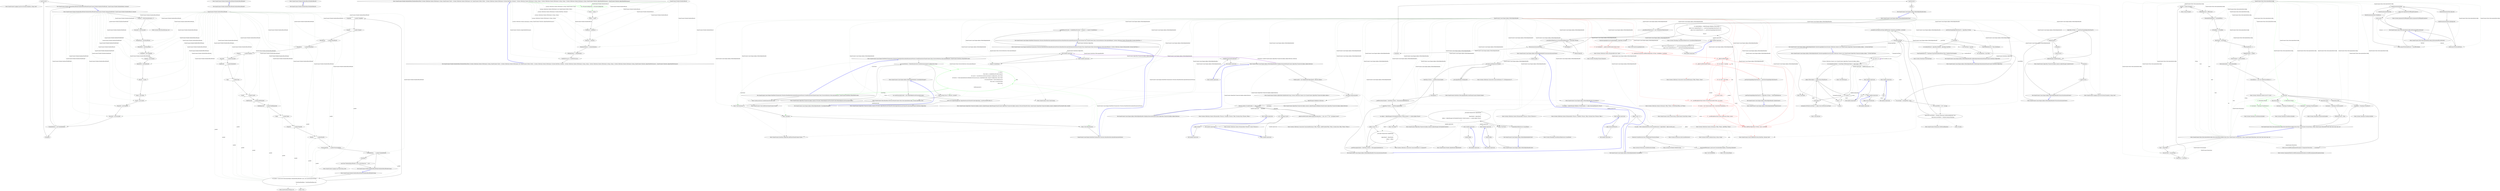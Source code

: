 digraph  {
m0_44 [cluster="QuantConnect.Logging.Log.Error(System.Exception, string, bool)", file="BacktestResultPacket.cs", label="Entry QuantConnect.Logging.Log.Error(System.Exception, string, bool)", span="98-98"];
m0_23 [cluster="JsonSerializerSettings.cstr", file="BacktestResultPacket.cs", label="Entry JsonSerializerSettings.cstr", span=""];
m0_26 [cluster="QuantConnect.Packets.BacktestResultPacket.BacktestResultPacket(QuantConnect.Packets.BacktestNodePacket, QuantConnect.Packets.BacktestResult, decimal)", file="BacktestResultPacket.cs", label="Entry QuantConnect.Packets.BacktestResultPacket.BacktestResultPacket(QuantConnect.Packets.BacktestNodePacket, QuantConnect.Packets.BacktestResult, decimal)", span="171-171"];
m0_27 [cluster="QuantConnect.Packets.BacktestResultPacket.BacktestResultPacket(QuantConnect.Packets.BacktestNodePacket, QuantConnect.Packets.BacktestResult, decimal)", file="BacktestResultPacket.cs", label="Progress = Math.Round(progress, 3)", span="176-176"];
m0_28 [cluster="QuantConnect.Packets.BacktestResultPacket.BacktestResultPacket(QuantConnect.Packets.BacktestNodePacket, QuantConnect.Packets.BacktestResult, decimal)", file="BacktestResultPacket.cs", label="SessionId = job.SessionId", span="177-177"];
m0_29 [cluster="QuantConnect.Packets.BacktestResultPacket.BacktestResultPacket(QuantConnect.Packets.BacktestNodePacket, QuantConnect.Packets.BacktestResult, decimal)", file="BacktestResultPacket.cs", label="PeriodFinish = job.PeriodFinish", span="178-178"];
m0_30 [cluster="QuantConnect.Packets.BacktestResultPacket.BacktestResultPacket(QuantConnect.Packets.BacktestNodePacket, QuantConnect.Packets.BacktestResult, decimal)", file="BacktestResultPacket.cs", label="PeriodStart = job.PeriodStart", span="179-179"];
m0_31 [cluster="QuantConnect.Packets.BacktestResultPacket.BacktestResultPacket(QuantConnect.Packets.BacktestNodePacket, QuantConnect.Packets.BacktestResult, decimal)", file="BacktestResultPacket.cs", label="CompileId = job.CompileId", span="180-180"];
m0_32 [cluster="QuantConnect.Packets.BacktestResultPacket.BacktestResultPacket(QuantConnect.Packets.BacktestNodePacket, QuantConnect.Packets.BacktestResult, decimal)", file="BacktestResultPacket.cs", label="Channel = job.Channel", span="181-181"];
m0_33 [cluster="QuantConnect.Packets.BacktestResultPacket.BacktestResultPacket(QuantConnect.Packets.BacktestNodePacket, QuantConnect.Packets.BacktestResult, decimal)", file="BacktestResultPacket.cs", label="BacktestId = job.BacktestId", span="182-182"];
m0_34 [cluster="QuantConnect.Packets.BacktestResultPacket.BacktestResultPacket(QuantConnect.Packets.BacktestNodePacket, QuantConnect.Packets.BacktestResult, decimal)", file="BacktestResultPacket.cs", label="Results = results", span="183-183"];
m0_35 [cluster="QuantConnect.Packets.BacktestResultPacket.BacktestResultPacket(QuantConnect.Packets.BacktestNodePacket, QuantConnect.Packets.BacktestResult, decimal)", file="BacktestResultPacket.cs", label="Name = job.Name", span="184-184"];
m0_36 [cluster="QuantConnect.Packets.BacktestResultPacket.BacktestResultPacket(QuantConnect.Packets.BacktestNodePacket, QuantConnect.Packets.BacktestResult, decimal)", file="BacktestResultPacket.cs", label="UserId = job.UserId", span="185-185"];
m0_37 [cluster="QuantConnect.Packets.BacktestResultPacket.BacktestResultPacket(QuantConnect.Packets.BacktestNodePacket, QuantConnect.Packets.BacktestResult, decimal)", file="BacktestResultPacket.cs", label="ProjectId = job.ProjectId", span="186-186"];
m0_38 [cluster="QuantConnect.Packets.BacktestResultPacket.BacktestResultPacket(QuantConnect.Packets.BacktestNodePacket, QuantConnect.Packets.BacktestResult, decimal)", file="BacktestResultPacket.cs", label="SessionId = job.SessionId", span="187-187"];
m0_39 [cluster="QuantConnect.Packets.BacktestResultPacket.BacktestResultPacket(QuantConnect.Packets.BacktestNodePacket, QuantConnect.Packets.BacktestResult, decimal)", file="BacktestResultPacket.cs", label="TradeableDates = job.TradeableDates", span="188-188"];
m0_40 [cluster="QuantConnect.Packets.BacktestResultPacket.BacktestResultPacket(QuantConnect.Packets.BacktestNodePacket, QuantConnect.Packets.BacktestResult, decimal)", file="BacktestResultPacket.cs", label=Exception, span="190-190"];
m0_41 [cluster="QuantConnect.Packets.BacktestResultPacket.BacktestResultPacket(QuantConnect.Packets.BacktestNodePacket, QuantConnect.Packets.BacktestResult, decimal)", file="BacktestResultPacket.cs", label="Log.Error(err)", span="191-191"];
m0_42 [cluster="QuantConnect.Packets.BacktestResultPacket.BacktestResultPacket(QuantConnect.Packets.BacktestNodePacket, QuantConnect.Packets.BacktestResult, decimal)", file="BacktestResultPacket.cs", label="Exit QuantConnect.Packets.BacktestResultPacket.BacktestResultPacket(QuantConnect.Packets.BacktestNodePacket, QuantConnect.Packets.BacktestResult, decimal)", span="171-171"];
m0_0 [cluster="QuantConnect.Packets.BacktestResultPacket.BacktestResultPacket()", file="BacktestResultPacket.cs", label="Entry QuantConnect.Packets.BacktestResultPacket.BacktestResultPacket()", span="125-125"];
m0_1 [cluster="QuantConnect.Packets.BacktestResultPacket.BacktestResultPacket()", file="BacktestResultPacket.cs", label="Exit QuantConnect.Packets.BacktestResultPacket.BacktestResultPacket()", span="125-125"];
m0_45 [cluster="QuantConnect.Packets.BacktestResult.BacktestResult()", file="BacktestResultPacket.cs", label="Entry QuantConnect.Packets.BacktestResult.BacktestResult()", span="219-219"];
m0_46 [cluster="QuantConnect.Packets.BacktestResult.BacktestResult()", file="BacktestResultPacket.cs", label="Exit QuantConnect.Packets.BacktestResult.BacktestResult()", span="219-219"];
m0_47 [cluster="QuantConnect.Packets.BacktestResult.BacktestResult(bool, System.Collections.Generic.IDictionary<string, QuantConnect.Chart>, System.Collections.Generic.IDictionary<int, QuantConnect.Orders.Order>, System.Collections.Generic.IDictionary<System.DateTime, decimal>, System.Collections.Generic.IDictionary<string, string>, System.Collections.Generic.IDictionary<string, string>, System.Collections.Generic.Dictionary<string, QuantConnect.Statistics.AlgorithmPerformance>, QuantConnect.Statistics.AlgorithmPerformance)", file="BacktestResultPacket.cs", label="Entry QuantConnect.Packets.BacktestResult.BacktestResult(bool, System.Collections.Generic.IDictionary<string, QuantConnect.Chart>, System.Collections.Generic.IDictionary<int, QuantConnect.Orders.Order>, System.Collections.Generic.IDictionary<System.DateTime, decimal>, System.Collections.Generic.IDictionary<string, string>, System.Collections.Generic.IDictionary<string, string>, System.Collections.Generic.Dictionary<string, QuantConnect.Statistics.AlgorithmPerformance>, QuantConnect.Statistics.AlgorithmPerformance)", span="227-227"];
m0_48 [cluster="QuantConnect.Packets.BacktestResult.BacktestResult(bool, System.Collections.Generic.IDictionary<string, QuantConnect.Chart>, System.Collections.Generic.IDictionary<int, QuantConnect.Orders.Order>, System.Collections.Generic.IDictionary<System.DateTime, decimal>, System.Collections.Generic.IDictionary<string, string>, System.Collections.Generic.IDictionary<string, string>, System.Collections.Generic.Dictionary<string, QuantConnect.Statistics.AlgorithmPerformance>, QuantConnect.Statistics.AlgorithmPerformance)", color=green, community=0, file="BacktestResultPacket.cs", label="26: IsFrameworkAlgorthm = isFrameworkAlgorthm", span="229-229"];
m0_49 [cluster="QuantConnect.Packets.BacktestResult.BacktestResult(bool, System.Collections.Generic.IDictionary<string, QuantConnect.Chart>, System.Collections.Generic.IDictionary<int, QuantConnect.Orders.Order>, System.Collections.Generic.IDictionary<System.DateTime, decimal>, System.Collections.Generic.IDictionary<string, string>, System.Collections.Generic.IDictionary<string, string>, System.Collections.Generic.Dictionary<string, QuantConnect.Statistics.AlgorithmPerformance>, QuantConnect.Statistics.AlgorithmPerformance)", file="BacktestResultPacket.cs", label="Charts = charts", span="230-230"];
m0_50 [cluster="QuantConnect.Packets.BacktestResult.BacktestResult(bool, System.Collections.Generic.IDictionary<string, QuantConnect.Chart>, System.Collections.Generic.IDictionary<int, QuantConnect.Orders.Order>, System.Collections.Generic.IDictionary<System.DateTime, decimal>, System.Collections.Generic.IDictionary<string, string>, System.Collections.Generic.IDictionary<string, string>, System.Collections.Generic.Dictionary<string, QuantConnect.Statistics.AlgorithmPerformance>, QuantConnect.Statistics.AlgorithmPerformance)", file="BacktestResultPacket.cs", label="Orders = orders", span="231-231"];
m0_51 [cluster="QuantConnect.Packets.BacktestResult.BacktestResult(bool, System.Collections.Generic.IDictionary<string, QuantConnect.Chart>, System.Collections.Generic.IDictionary<int, QuantConnect.Orders.Order>, System.Collections.Generic.IDictionary<System.DateTime, decimal>, System.Collections.Generic.IDictionary<string, string>, System.Collections.Generic.IDictionary<string, string>, System.Collections.Generic.Dictionary<string, QuantConnect.Statistics.AlgorithmPerformance>, QuantConnect.Statistics.AlgorithmPerformance)", file="BacktestResultPacket.cs", label="ProfitLoss = profitLoss", span="232-232"];
m0_52 [cluster="QuantConnect.Packets.BacktestResult.BacktestResult(bool, System.Collections.Generic.IDictionary<string, QuantConnect.Chart>, System.Collections.Generic.IDictionary<int, QuantConnect.Orders.Order>, System.Collections.Generic.IDictionary<System.DateTime, decimal>, System.Collections.Generic.IDictionary<string, string>, System.Collections.Generic.IDictionary<string, string>, System.Collections.Generic.Dictionary<string, QuantConnect.Statistics.AlgorithmPerformance>, QuantConnect.Statistics.AlgorithmPerformance)", file="BacktestResultPacket.cs", label="Statistics = statistics", span="233-233"];
m0_53 [cluster="QuantConnect.Packets.BacktestResult.BacktestResult(bool, System.Collections.Generic.IDictionary<string, QuantConnect.Chart>, System.Collections.Generic.IDictionary<int, QuantConnect.Orders.Order>, System.Collections.Generic.IDictionary<System.DateTime, decimal>, System.Collections.Generic.IDictionary<string, string>, System.Collections.Generic.IDictionary<string, string>, System.Collections.Generic.Dictionary<string, QuantConnect.Statistics.AlgorithmPerformance>, QuantConnect.Statistics.AlgorithmPerformance)", file="BacktestResultPacket.cs", label="RuntimeStatistics = runtimeStatistics", span="234-234"];
m0_54 [cluster="QuantConnect.Packets.BacktestResult.BacktestResult(bool, System.Collections.Generic.IDictionary<string, QuantConnect.Chart>, System.Collections.Generic.IDictionary<int, QuantConnect.Orders.Order>, System.Collections.Generic.IDictionary<System.DateTime, decimal>, System.Collections.Generic.IDictionary<string, string>, System.Collections.Generic.IDictionary<string, string>, System.Collections.Generic.Dictionary<string, QuantConnect.Statistics.AlgorithmPerformance>, QuantConnect.Statistics.AlgorithmPerformance)", file="BacktestResultPacket.cs", label="RollingWindow = rollingWindow", span="235-235"];
m0_55 [cluster="QuantConnect.Packets.BacktestResult.BacktestResult(bool, System.Collections.Generic.IDictionary<string, QuantConnect.Chart>, System.Collections.Generic.IDictionary<int, QuantConnect.Orders.Order>, System.Collections.Generic.IDictionary<System.DateTime, decimal>, System.Collections.Generic.IDictionary<string, string>, System.Collections.Generic.IDictionary<string, string>, System.Collections.Generic.Dictionary<string, QuantConnect.Statistics.AlgorithmPerformance>, QuantConnect.Statistics.AlgorithmPerformance)", file="BacktestResultPacket.cs", label="TotalPerformance = totalPerformance", span="236-236"];
m0_56 [cluster="QuantConnect.Packets.BacktestResult.BacktestResult(bool, System.Collections.Generic.IDictionary<string, QuantConnect.Chart>, System.Collections.Generic.IDictionary<int, QuantConnect.Orders.Order>, System.Collections.Generic.IDictionary<System.DateTime, decimal>, System.Collections.Generic.IDictionary<string, string>, System.Collections.Generic.IDictionary<string, string>, System.Collections.Generic.Dictionary<string, QuantConnect.Statistics.AlgorithmPerformance>, QuantConnect.Statistics.AlgorithmPerformance)", file="BacktestResultPacket.cs", label="Exit QuantConnect.Packets.BacktestResult.BacktestResult(bool, System.Collections.Generic.IDictionary<string, QuantConnect.Chart>, System.Collections.Generic.IDictionary<int, QuantConnect.Orders.Order>, System.Collections.Generic.IDictionary<System.DateTime, decimal>, System.Collections.Generic.IDictionary<string, string>, System.Collections.Generic.IDictionary<string, string>, System.Collections.Generic.Dictionary<string, QuantConnect.Statistics.AlgorithmPerformance>, QuantConnect.Statistics.AlgorithmPerformance)", span="227-227"];
m0_25 [cluster="QuantConnect.Logging.Log.Trace(string, bool)", file="BacktestResultPacket.cs", label="Entry QuantConnect.Logging.Log.Trace(string, bool)", span="106-106"];
m0_43 [cluster="System.Math.Round(decimal, int)", file="BacktestResultPacket.cs", label="Entry System.Math.Round(decimal, int)", span="0-0"];
m0_24 [cluster="Unk.>", file="BacktestResultPacket.cs", label="Entry Unk.>", span=""];
m0_2 [cluster="QuantConnect.Packets.BacktestResultPacket.BacktestResultPacket(string)", file="BacktestResultPacket.cs", label="Entry QuantConnect.Packets.BacktestResultPacket.BacktestResultPacket(string)", span="132-132"];
m0_3 [cluster="QuantConnect.Packets.BacktestResultPacket.BacktestResultPacket(string)", file="BacktestResultPacket.cs", label="var packet = JsonConvert.DeserializeObject<BacktestResultPacket>(json, new JsonSerializerSettings\r\n                {\r\n                    TypeNameHandling = TypeNameHandling.Auto\r\n                })", span="137-140"];
m0_4 [cluster="QuantConnect.Packets.BacktestResultPacket.BacktestResultPacket(string)", file="BacktestResultPacket.cs", label="CompileId           = packet.CompileId", span="141-141"];
m0_5 [cluster="QuantConnect.Packets.BacktestResultPacket.BacktestResultPacket(string)", file="BacktestResultPacket.cs", label="Channel             = packet.Channel", span="142-142"];
m0_6 [cluster="QuantConnect.Packets.BacktestResultPacket.BacktestResultPacket(string)", file="BacktestResultPacket.cs", label="PeriodFinish        = packet.PeriodFinish", span="143-143"];
m0_7 [cluster="QuantConnect.Packets.BacktestResultPacket.BacktestResultPacket(string)", file="BacktestResultPacket.cs", label="PeriodStart         = packet.PeriodStart", span="144-144"];
m0_8 [cluster="QuantConnect.Packets.BacktestResultPacket.BacktestResultPacket(string)", file="BacktestResultPacket.cs", label="Progress            = packet.Progress", span="145-145"];
m0_9 [cluster="QuantConnect.Packets.BacktestResultPacket.BacktestResultPacket(string)", file="BacktestResultPacket.cs", label="SessionId           = packet.SessionId", span="146-146"];
m0_10 [cluster="QuantConnect.Packets.BacktestResultPacket.BacktestResultPacket(string)", file="BacktestResultPacket.cs", label="BacktestId          = packet.BacktestId", span="147-147"];
m0_11 [cluster="QuantConnect.Packets.BacktestResultPacket.BacktestResultPacket(string)", file="BacktestResultPacket.cs", label="Type                = packet.Type", span="148-148"];
m0_12 [cluster="QuantConnect.Packets.BacktestResultPacket.BacktestResultPacket(string)", file="BacktestResultPacket.cs", label="UserId              = packet.UserId", span="149-149"];
m0_13 [cluster="QuantConnect.Packets.BacktestResultPacket.BacktestResultPacket(string)", file="BacktestResultPacket.cs", label="DateFinished        = packet.DateFinished", span="150-150"];
m0_14 [cluster="QuantConnect.Packets.BacktestResultPacket.BacktestResultPacket(string)", file="BacktestResultPacket.cs", label="DateRequested       = packet.DateRequested", span="151-151"];
m0_15 [cluster="QuantConnect.Packets.BacktestResultPacket.BacktestResultPacket(string)", file="BacktestResultPacket.cs", label="Name                = packet.Name", span="152-152"];
m0_16 [cluster="QuantConnect.Packets.BacktestResultPacket.BacktestResultPacket(string)", file="BacktestResultPacket.cs", label="ProjectId           = packet.ProjectId", span="153-153"];
m0_17 [cluster="QuantConnect.Packets.BacktestResultPacket.BacktestResultPacket(string)", file="BacktestResultPacket.cs", label="Results             = packet.Results", span="154-154"];
m0_18 [cluster="QuantConnect.Packets.BacktestResultPacket.BacktestResultPacket(string)", file="BacktestResultPacket.cs", label="ProcessingTime      = packet.ProcessingTime", span="155-155"];
m0_19 [cluster="QuantConnect.Packets.BacktestResultPacket.BacktestResultPacket(string)", file="BacktestResultPacket.cs", label="TradeableDates      = packet.TradeableDates", span="156-156"];
m0_20 [cluster="QuantConnect.Packets.BacktestResultPacket.BacktestResultPacket(string)", file="BacktestResultPacket.cs", label=Exception, span="158-158"];
m0_21 [cluster="QuantConnect.Packets.BacktestResultPacket.BacktestResultPacket(string)", file="BacktestResultPacket.cs", label="Log.Trace(''BacktestResultPacket(): Error converting json: '' + err)", span="160-160"];
m0_22 [cluster="QuantConnect.Packets.BacktestResultPacket.BacktestResultPacket(string)", file="BacktestResultPacket.cs", label="Exit QuantConnect.Packets.BacktestResultPacket.BacktestResultPacket(string)", span="132-132"];
m0_57 [file="BacktestResultPacket.cs", label="QuantConnect.Packets.BacktestResultPacket", span=""];
m0_58 [file="BacktestResultPacket.cs", label="QuantConnect.Packets.BacktestResult", span=""];
m1_44 [cluster="QuantConnect.Logging.Log.Error(System.Exception, string, bool)", file="DefaultAlphaHandler.cs", label="Entry QuantConnect.Logging.Log.Error(System.Exception, string, bool)", span="98-98"];
m1_0 [cluster="QuantConnect.Lean.Engine.DataFeeds.Enumerators.Factories.BaseDataSubscriptionEnumeratorFactory.BaseDataSubscriptionEnumeratorFactory(System.Func<QuantConnect.Data.UniverseSelection.SubscriptionRequest, System.Collections.Generic.IEnumerable<System.DateTime>>)", file="DefaultAlphaHandler.cs", label="Entry QuantConnect.Lean.Engine.DataFeeds.Enumerators.Factories.BaseDataSubscriptionEnumeratorFactory.BaseDataSubscriptionEnumeratorFactory(System.Func<QuantConnect.Data.UniverseSelection.SubscriptionRequest, System.Collections.Generic.IEnumerable<System.DateTime>>)", span="38-38"];
m1_1 [cluster="QuantConnect.Lean.Engine.DataFeeds.Enumerators.Factories.BaseDataSubscriptionEnumeratorFactory.BaseDataSubscriptionEnumeratorFactory(System.Func<QuantConnect.Data.UniverseSelection.SubscriptionRequest, System.Collections.Generic.IEnumerable<System.DateTime>>)", file="DefaultAlphaHandler.cs", label="_tradableDaysProvider = tradableDaysProvider ?? (request => request.TradableDays)", span="40-40"];
m1_2 [cluster="QuantConnect.Lean.Engine.DataFeeds.Enumerators.Factories.BaseDataSubscriptionEnumeratorFactory.BaseDataSubscriptionEnumeratorFactory(System.Func<QuantConnect.Data.UniverseSelection.SubscriptionRequest, System.Collections.Generic.IEnumerable<System.DateTime>>)", file="DefaultAlphaHandler.cs", label="Exit QuantConnect.Lean.Engine.DataFeeds.Enumerators.Factories.BaseDataSubscriptionEnumeratorFactory.BaseDataSubscriptionEnumeratorFactory(System.Func<QuantConnect.Data.UniverseSelection.SubscriptionRequest, System.Collections.Generic.IEnumerable<System.DateTime>>)", span="38-38"];
m1_3 [cluster="lambda expression", file="DefaultAlphaHandler.cs", label="Entry lambda expression", span="40-40"];
m1_5 [cluster="lambda expression", file="DefaultAlphaHandler.cs", label="Exit lambda expression", span="40-40"];
m1_4 [cluster="lambda expression", file="DefaultAlphaHandler.cs", label="request.TradableDays", span="40-40"];
m1_6 [cluster="QuantConnect.Lean.Engine.DataFeeds.Enumerators.Factories.BaseDataSubscriptionEnumeratorFactory.CreateEnumerator(QuantConnect.Data.UniverseSelection.SubscriptionRequest, QuantConnect.Interfaces.IDataFileProvider)", file="DefaultAlphaHandler.cs", label="Entry QuantConnect.Lean.Engine.DataFeeds.Enumerators.Factories.BaseDataSubscriptionEnumeratorFactory.CreateEnumerator(QuantConnect.Data.UniverseSelection.SubscriptionRequest, QuantConnect.Interfaces.IDataFileProvider)", span="49-49"];
m1_7 [cluster="QuantConnect.Lean.Engine.DataFeeds.Enumerators.Factories.BaseDataSubscriptionEnumeratorFactory.CreateEnumerator(QuantConnect.Data.UniverseSelection.SubscriptionRequest, QuantConnect.Interfaces.IDataFileProvider)", file="DefaultAlphaHandler.cs", label="var sourceFactory = (BaseData)Activator.CreateInstance(request.Configuration.Type)", span="51-51"];
m1_9 [cluster="QuantConnect.Lean.Engine.DataFeeds.Enumerators.Factories.BaseDataSubscriptionEnumeratorFactory.CreateEnumerator(QuantConnect.Data.UniverseSelection.SubscriptionRequest, QuantConnect.Interfaces.IDataFileProvider)", file="DefaultAlphaHandler.cs", label="Exit QuantConnect.Lean.Engine.DataFeeds.Enumerators.Factories.BaseDataSubscriptionEnumeratorFactory.CreateEnumerator(QuantConnect.Data.UniverseSelection.SubscriptionRequest, QuantConnect.Interfaces.IDataFileProvider)", span="49-49"];
m1_13 [cluster="Unk.ForSource", file="DefaultAlphaHandler.cs", label="Entry Unk.ForSource", span=""];
m1_8 [cluster="QuantConnect.Lean.Engine.DataFeeds.Enumerators.Factories.BaseDataSubscriptionEnumeratorFactory.CreateEnumerator(QuantConnect.Data.UniverseSelection.SubscriptionRequest, QuantConnect.Interfaces.IDataFileProvider)", color=green, community=0, file="DefaultAlphaHandler.cs", label="6: return (\r\n                from date in _tradableDaysProvider(request)\r\n                let source = sourceFactory.GetSource(request.Configuration, date, false)\r\n                let factory = SubscriptionDataSourceReader.ForSource(source, dataFileProvider, request.Configuration, date, false)\r\n                let entriesForDate = factory.Read(source)\r\n                from entry in entriesForDate\r\n                select entry\r\n                )\r\n                .GetEnumerator();", span="53-61"];
m1_11 [cluster="System.Func<T, TResult>.Invoke(T)", file="DefaultAlphaHandler.cs", label="Entry System.Func<T, TResult>.Invoke(T)", span="0-0"];
m1_10 [cluster="System.Activator.CreateInstance(System.Type)", file="DefaultAlphaHandler.cs", label="Entry System.Activator.CreateInstance(System.Type)", span="0-0"];
m1_12 [cluster="QuantConnect.Data.BaseData.GetSource(QuantConnect.Data.SubscriptionDataConfig, System.DateTime, bool)", file="DefaultAlphaHandler.cs", label="Entry QuantConnect.Data.BaseData.GetSource(QuantConnect.Data.SubscriptionDataConfig, System.DateTime, bool)", span="161-161"];
m1_14 [cluster="Unk.Read", file="DefaultAlphaHandler.cs", label="Entry Unk.Read", span=""];
m1_15 [cluster="Unk.GetEnumerator", file="DefaultAlphaHandler.cs", label="Entry Unk.GetEnumerator", span=""];
m1_16 [cluster="QuantConnect.Lean.Engine.Alphas.DefaultAlphaHandler.Initialize(QuantConnect.Packets.AlgorithmNodePacket, QuantConnect.Interfaces.IAlgorithm, QuantConnect.Interfaces.IMessagingHandler, QuantConnect.Interfaces.IApi)", file="DefaultAlphaHandler.cs", label="QuantConnect.Lean.Engine.DataFeeds.Enumerators.Factories.BaseDataSubscriptionEnumeratorFactory", span=""];
m1_43 [cluster="QuantConnect.Lean.Engine.Alphas.DefaultAlphaHandler.UpdateCharts()", file="DefaultAlphaHandler.cs", label="Entry QuantConnect.Lean.Engine.Alphas.DefaultAlphaHandler.UpdateCharts()", span="170-170"];
m1_46 [cluster="QuantConnect.Lean.Engine.Alphas.DefaultAlphaHandler.UpdateCharts()", file="DefaultAlphaHandler.cs", label="var updatedAlphas = AlphaManager.AllAlphas.Where(alpha =>\r\n                alpha.Score.UpdatedTimeUtc >= _lastChartSampleAlgorithmTimeUtc &&\r\n                alpha.Score.UpdatedTimeUtc <= _nextChartSampleAlgorithmTimeUtc\r\n            )\r\n            .ToList()", span="172-176"];
m1_47 [cluster="QuantConnect.Lean.Engine.Alphas.DefaultAlphaHandler.UpdateCharts()", file="DefaultAlphaHandler.cs", label="ChartAverageAlphaScores(updatedAlphas, Algorithm.UtcTime)", span="178-178"];
m1_48 [cluster="QuantConnect.Lean.Engine.Alphas.DefaultAlphaHandler.UpdateCharts()", color=red, community=0, file="DefaultAlphaHandler.cs", label="17: var totalAlphas = _alphaCountPerSymbol.Values.Sum()", span="181-181"];
m1_49 [cluster="QuantConnect.Lean.Engine.Alphas.DefaultAlphaHandler.UpdateCharts()", color=red, community=0, file="DefaultAlphaHandler.cs", label="22: _predictionCountSeries.AddPoint(Algorithm.UtcTime, totalAlphas, LiveMode)", span="182-182"];
m1_50 [cluster="QuantConnect.Lean.Engine.Alphas.DefaultAlphaHandler.UpdateCharts()", color=red, community=0, file="DefaultAlphaHandler.cs", label="10: _alphaCountPerSymbol", span="185-185"];
m1_51 [cluster="QuantConnect.Lean.Engine.Alphas.DefaultAlphaHandler.UpdateCharts()", color=red, community=0, file="DefaultAlphaHandler.cs", label="19: var symbol = kvp.Key", span="187-187"];
m1_58 [cluster="QuantConnect.Lean.Engine.Alphas.DefaultAlphaHandler.UpdateCharts()", color=red, community=0, file="DefaultAlphaHandler.cs", label="22: _alphaCountPerSymbol.Clear()", span="201-201"];
m1_52 [cluster="QuantConnect.Lean.Engine.Alphas.DefaultAlphaHandler.UpdateCharts()", color=red, community=0, file="DefaultAlphaHandler.cs", label="19: var count = kvp.Value", span="188-188"];
m1_54 [cluster="QuantConnect.Lean.Engine.Alphas.DefaultAlphaHandler.UpdateCharts()", color=red, community=0, file="DefaultAlphaHandler.cs", label="19: !_assetBreakdownChart.Series.TryGetValue(symbol.Value, out series)", span="191-191"];
m1_55 [cluster="QuantConnect.Lean.Engine.Alphas.DefaultAlphaHandler.UpdateCharts()", color=red, community=0, file="DefaultAlphaHandler.cs", label="19: series = new Series(symbol.Value, SeriesType.StackedArea, ''#'')", span="193-193"];
m1_53 [cluster="QuantConnect.Lean.Engine.Alphas.DefaultAlphaHandler.UpdateCharts()", color=red, community=0, file="DefaultAlphaHandler.cs", label="19: Series series", span="190-190"];
m1_57 [cluster="QuantConnect.Lean.Engine.Alphas.DefaultAlphaHandler.UpdateCharts()", color=red, community=0, file="DefaultAlphaHandler.cs", label="22: series.AddPoint(Algorithm.UtcTime, count, LiveMode)", span="197-197"];
m1_56 [cluster="QuantConnect.Lean.Engine.Alphas.DefaultAlphaHandler.UpdateCharts()", color=red, community=0, file="DefaultAlphaHandler.cs", label="17: _assetBreakdownChart.Series.Add(series.Name, series)", span="194-194"];
m1_59 [cluster="QuantConnect.Lean.Engine.Alphas.DefaultAlphaHandler.UpdateCharts()", file="DefaultAlphaHandler.cs", label="_lastChartSampleAlgorithmTimeUtc = _nextChartSampleAlgorithmTimeUtc", span="202-202"];
m1_60 [cluster="QuantConnect.Lean.Engine.Alphas.DefaultAlphaHandler.UpdateCharts()", file="DefaultAlphaHandler.cs", label="_nextChartSampleAlgorithmTimeUtc = Algorithm.UtcTime + ChartUpdateInterval", span="203-203"];
m1_61 [cluster="QuantConnect.Lean.Engine.Alphas.DefaultAlphaHandler.UpdateCharts()", file="DefaultAlphaHandler.cs", label="Exit QuantConnect.Lean.Engine.Alphas.DefaultAlphaHandler.UpdateCharts()", span="170-170"];
m1_18 [cluster="QuantConnect.Chart.Chart(string)", file="DefaultAlphaHandler.cs", label="Entry QuantConnect.Chart.Chart(string)", span="64-64"];
m1_62 [cluster="Unk.Where", file="DefaultAlphaHandler.cs", label="Entry Unk.Where", span=""];
m1_67 [cluster="System.Collections.Generic.Dictionary<TKey, TValue>.TryGetValue(TKey, out TValue)", file="DefaultAlphaHandler.cs", label="Entry System.Collections.Generic.Dictionary<TKey, TValue>.TryGetValue(TKey, out TValue)", span="0-0"];
m1_111 [cluster="System.Collections.Concurrent.ConcurrentQueue<T>.TryDequeue(out T)", file="DefaultAlphaHandler.cs", label="Entry System.Collections.Concurrent.ConcurrentQueue<T>.TryDequeue(out T)", span="0-0"];
m1_64 [cluster="Unk.ChartAverageAlphaScores", file="DefaultAlphaHandler.cs", label="Entry Unk.ChartAverageAlphaScores", span=""];
m1_73 [cluster="QuantConnect.Lean.Engine.Alphas.DefaultAlphaHandler.Run()", file="DefaultAlphaHandler.cs", label="Entry QuantConnect.Lean.Engine.Alphas.DefaultAlphaHandler.Run()", span="207-207"];
m1_74 [cluster="QuantConnect.Lean.Engine.Alphas.DefaultAlphaHandler.Run()", file="DefaultAlphaHandler.cs", label="_cancellationTokenSource = new CancellationTokenSource()", span="209-209"];
m1_75 [cluster="QuantConnect.Lean.Engine.Alphas.DefaultAlphaHandler.Run()", file="DefaultAlphaHandler.cs", label="!_cancellationTokenSource.IsCancellationRequested || !_messages.IsEmpty", span="212-212"];
m1_76 [cluster="QuantConnect.Lean.Engine.Alphas.DefaultAlphaHandler.Run()", file="DefaultAlphaHandler.cs", label="ProcessAsynchronousEvents()", span="216-216"];
m1_81 [cluster="QuantConnect.Lean.Engine.Alphas.DefaultAlphaHandler.Run()", file="DefaultAlphaHandler.cs", label="StoreAlphas()", span="228-228"];
m1_77 [cluster="QuantConnect.Lean.Engine.Alphas.DefaultAlphaHandler.Run()", file="DefaultAlphaHandler.cs", label=Exception, span="218-218"];
m1_80 [cluster="QuantConnect.Lean.Engine.Alphas.DefaultAlphaHandler.Run()", file="DefaultAlphaHandler.cs", label="Thread.Sleep(50)", span="224-224"];
m1_78 [cluster="QuantConnect.Lean.Engine.Alphas.DefaultAlphaHandler.Run()", file="DefaultAlphaHandler.cs", label="Log.Error(err)", span="220-220"];
m1_79 [cluster="QuantConnect.Lean.Engine.Alphas.DefaultAlphaHandler.Run()", file="DefaultAlphaHandler.cs", label="throw;", span="221-221"];
m1_82 [cluster="QuantConnect.Lean.Engine.Alphas.DefaultAlphaHandler.Run()", file="DefaultAlphaHandler.cs", label="Exit QuantConnect.Lean.Engine.Alphas.DefaultAlphaHandler.Run()", span="207-207"];
m1_139 [cluster="QuantConnect.Packets.AlphaPacket.AlphaPacket(string, System.Collections.Generic.List<QuantConnect.Algorithm.Framework.Alphas.Alpha>)", file="DefaultAlphaHandler.cs", label="Entry QuantConnect.Packets.AlphaPacket.AlphaPacket(string, System.Collections.Generic.List<QuantConnect.Algorithm.Framework.Alphas.Alpha>)", span="54-54"];
m1_17 [cluster="QuantConnect.Lean.Engine.Alphas.DefaultAlphaHandler.CreateAlphaManager()", file="DefaultAlphaHandler.cs", label="Entry QuantConnect.Lean.Engine.Alphas.DefaultAlphaHandler.CreateAlphaManager()", span="317-317"];
m1_150 [cluster="QuantConnect.Lean.Engine.Alphas.DefaultAlphaHandler.CreateAlphaManager()", file="DefaultAlphaHandler.cs", label="var scoreFunctionProvider = new DefaultAlphaScoreFunctionProvider()", span="319-319"];
m1_151 [cluster="QuantConnect.Lean.Engine.Alphas.DefaultAlphaHandler.CreateAlphaManager()", file="DefaultAlphaHandler.cs", label="return new AlphaManager(new AlgorithmSecurityValuesProvider(Algorithm), scoreFunctionProvider, 0);", span="320-320"];
m1_152 [cluster="QuantConnect.Lean.Engine.Alphas.DefaultAlphaHandler.CreateAlphaManager()", file="DefaultAlphaHandler.cs", label="Exit QuantConnect.Lean.Engine.Alphas.DefaultAlphaHandler.CreateAlphaManager()", span="317-317"];
m1_124 [cluster="System.IO.Directory.GetCurrentDirectory()", file="DefaultAlphaHandler.cs", label="Entry System.IO.Directory.GetCurrentDirectory()", span="0-0"];
m1_129 [cluster="Unk.WriteAllText", file="DefaultAlphaHandler.cs", label="Entry Unk.WriteAllText", span=""];
m1_153 [cluster="QuantConnect.Algorithm.Framework.Alphas.Analysis.Providers.DefaultAlphaScoreFunctionProvider.DefaultAlphaScoreFunctionProvider()", file="DefaultAlphaHandler.cs", label="Entry QuantConnect.Algorithm.Framework.Alphas.Analysis.Providers.DefaultAlphaScoreFunctionProvider.DefaultAlphaScoreFunctionProvider()", span="22-22"];
m1_19 [cluster="QuantConnect.Series.Series(string, QuantConnect.SeriesType, string)", file="DefaultAlphaHandler.cs", label="Entry QuantConnect.Series.Series(string, QuantConnect.SeriesType, string)", span="244-244"];
m1_87 [cluster="QuantConnect.Lean.Engine.Alphas.DefaultAlphaHandler.Exit()", file="DefaultAlphaHandler.cs", label="Entry QuantConnect.Lean.Engine.Alphas.DefaultAlphaHandler.Exit()", span="232-232"];
m1_88 [cluster="QuantConnect.Lean.Engine.Alphas.DefaultAlphaHandler.Exit()", file="DefaultAlphaHandler.cs", label="_messages.Enqueue(new AlphaPacket\r\n            {\r\n                AlgorithmId = AlgorithmId,\r\n                Alphas = AlphaManager.GetUpdatedContexts().Select(context => context.Alpha).ToList()\r\n            })", span="235-239"];
m1_89 [cluster="QuantConnect.Lean.Engine.Alphas.DefaultAlphaHandler.Exit()", file="DefaultAlphaHandler.cs", label="_cancellationTokenSource.Cancel(false)", span="241-241"];
m1_90 [cluster="QuantConnect.Lean.Engine.Alphas.DefaultAlphaHandler.Exit()", file="DefaultAlphaHandler.cs", label="Exit QuantConnect.Lean.Engine.Alphas.DefaultAlphaHandler.Exit()", span="232-232"];
m1_66 [cluster="QuantConnect.Series.AddPoint(System.DateTime, decimal, bool)", file="DefaultAlphaHandler.cs", label="Entry QuantConnect.Series.AddPoint(System.DateTime, decimal, bool)", span="298-298"];
m1_128 [cluster="Unk.SerializeObject", file="DefaultAlphaHandler.cs", label="Entry Unk.SerializeObject", span=""];
m1_21 [cluster="QuantConnect.Interfaces.IAlgorithm.AddChart(QuantConnect.Chart)", file="DefaultAlphaHandler.cs", label="Entry QuantConnect.Interfaces.IAlgorithm.AddChart(QuantConnect.Chart)", span="504-504"];
m1_23 [cluster="lambda expression", file="DefaultAlphaHandler.cs", label="OnAlphasGenerated(collection)", span="105-105"];
m1_22 [cluster="lambda expression", file="DefaultAlphaHandler.cs", label="Entry lambda expression", span="105-105"];
m1_24 [cluster="lambda expression", file="DefaultAlphaHandler.cs", label="Exit lambda expression", span="105-105"];
m1_70 [cluster="lambda expression", file="DefaultAlphaHandler.cs", label="Entry lambda expression", span="172-174"];
m1_71 [cluster="lambda expression", file="DefaultAlphaHandler.cs", label="alpha.Score.UpdatedTimeUtc >= _lastChartSampleAlgorithmTimeUtc &&\r\n                alpha.Score.UpdatedTimeUtc <= _nextChartSampleAlgorithmTimeUtc", span="173-174"];
m1_72 [cluster="lambda expression", file="DefaultAlphaHandler.cs", label="Exit lambda expression", span="172-174"];
m1_96 [cluster="lambda expression", file="DefaultAlphaHandler.cs", label="Entry lambda expression", span="238-238"];
m1_97 [cluster="lambda expression", file="DefaultAlphaHandler.cs", label="context.Alpha", span="238-238"];
m1_98 [cluster="lambda expression", file="DefaultAlphaHandler.cs", label="Exit lambda expression", span="238-238"];
m1_113 [cluster="lambda expression", file="DefaultAlphaHandler.cs", label="Entry lambda expression", span="265-265"];
m1_114 [cluster="lambda expression", file="DefaultAlphaHandler.cs", label="context.Alpha", span="265-265"];
m1_115 [cluster="lambda expression", file="DefaultAlphaHandler.cs", label="Exit lambda expression", span="265-265"];
m1_130 [cluster="lambda expression", file="DefaultAlphaHandler.cs", label="Entry lambda expression", span="285-285"];
m1_131 [cluster="lambda expression", file="DefaultAlphaHandler.cs", label="alpha.GeneratedTimeUtc", span="285-285"];
m1_132 [cluster="lambda expression", file="DefaultAlphaHandler.cs", label="Exit lambda expression", span="285-285"];
m1_143 [cluster="lambda expression", file="DefaultAlphaHandler.cs", label="Entry lambda expression", span="307-307"];
m1_147 [cluster="lambda expression", file="DefaultAlphaHandler.cs", label="cnt + grouping.Count()", span="309-309"];
m1_146 [cluster="lambda expression", file="DefaultAlphaHandler.cs", label="Entry lambda expression", span="309-309"];
m1_144 [cluster="lambda expression", file="DefaultAlphaHandler.cs", label="alpha.Symbol", span="307-307"];
m1_145 [cluster="lambda expression", file="DefaultAlphaHandler.cs", label="Exit lambda expression", span="307-307"];
m1_148 [cluster="lambda expression", file="DefaultAlphaHandler.cs", label="Exit lambda expression", span="309-309"];
m1_177 [cluster="lambda expression", file="DefaultAlphaHandler.cs", label="Entry lambda expression", span="332-332"];
m1_180 [cluster="lambda expression", file="DefaultAlphaHandler.cs", label="Entry lambda expression", span="332-332"];
m1_183 [cluster="lambda expression", file="DefaultAlphaHandler.cs", label="Entry lambda expression", span="335-335"];
m1_178 [cluster="lambda expression", file="DefaultAlphaHandler.cs", label=type, span="332-332"];
m1_179 [cluster="lambda expression", file="DefaultAlphaHandler.cs", label="Exit lambda expression", span="332-332"];
m1_181 [cluster="lambda expression", file="DefaultAlphaHandler.cs", label="0d", span="332-332"];
m1_182 [cluster="lambda expression", file="DefaultAlphaHandler.cs", label="Exit lambda expression", span="332-332"];
m1_184 [cluster="lambda expression", file="DefaultAlphaHandler.cs", label="alpha.Score.IsFinalScore", span="335-335"];
m1_185 [cluster="lambda expression", file="DefaultAlphaHandler.cs", label="Exit lambda expression", span="335-335"];
m1_68 [cluster="System.Collections.Generic.Dictionary<TKey, TValue>.Add(TKey, TValue)", file="DefaultAlphaHandler.cs", label="Entry System.Collections.Generic.Dictionary<TKey, TValue>.Add(TKey, TValue)", span="0-0"];
m1_65 [cluster="System.Collections.Generic.IEnumerable<int>.Sum()", file="DefaultAlphaHandler.cs", label="Entry System.Collections.Generic.IEnumerable<int>.Sum()", span="0-0"];
m1_92 [cluster="QuantConnect.Algorithm.Framework.Alphas.Analysis.AlphaManager.GetUpdatedContexts()", file="DefaultAlphaHandler.cs", label="Entry QuantConnect.Algorithm.Framework.Alphas.Analysis.AlphaManager.GetUpdatedContexts()", span="158-158"];
m1_91 [cluster="QuantConnect.Packets.AlphaPacket.AlphaPacket()", file="DefaultAlphaHandler.cs", label="Entry QuantConnect.Packets.AlphaPacket.AlphaPacket()", span="44-44"];
m1_63 [cluster="Unk.ToList", file="DefaultAlphaHandler.cs", label="Entry Unk.ToList", span=""];
m1_127 [cluster="System.IO.Directory.CreateDirectory(string)", file="DefaultAlphaHandler.cs", label="Entry System.IO.Directory.CreateDirectory(string)", span="0-0"];
m1_84 [cluster="QuantConnect.Lean.Engine.Alphas.DefaultAlphaHandler.ProcessAsynchronousEvents()", file="DefaultAlphaHandler.cs", label="Entry QuantConnect.Lean.Engine.Alphas.DefaultAlphaHandler.ProcessAsynchronousEvents()", span="247-247"];
m1_99 [cluster="QuantConnect.Lean.Engine.Alphas.DefaultAlphaHandler.ProcessAsynchronousEvents()", file="DefaultAlphaHandler.cs", label="Packet packet", span="249-249"];
m1_100 [cluster="QuantConnect.Lean.Engine.Alphas.DefaultAlphaHandler.ProcessAsynchronousEvents()", file="DefaultAlphaHandler.cs", label="_messages.TryDequeue(out packet)", span="250-250"];
m1_101 [cluster="QuantConnect.Lean.Engine.Alphas.DefaultAlphaHandler.ProcessAsynchronousEvents()", file="DefaultAlphaHandler.cs", label="_messagingHandler.Send(packet)", span="252-252"];
m1_102 [cluster="QuantConnect.Lean.Engine.Alphas.DefaultAlphaHandler.ProcessAsynchronousEvents()", file="DefaultAlphaHandler.cs", label="DateTime.UtcNow > _nextPersistenceUpdate", span="256-256"];
m1_103 [cluster="QuantConnect.Lean.Engine.Alphas.DefaultAlphaHandler.ProcessAsynchronousEvents()", file="DefaultAlphaHandler.cs", label="StoreAlphas()", span="258-258"];
m1_105 [cluster="QuantConnect.Lean.Engine.Alphas.DefaultAlphaHandler.ProcessAsynchronousEvents()", file="DefaultAlphaHandler.cs", label="DateTime.UtcNow > _nextMessagingUpdate", span="263-263"];
m1_104 [cluster="QuantConnect.Lean.Engine.Alphas.DefaultAlphaHandler.ProcessAsynchronousEvents()", file="DefaultAlphaHandler.cs", label="_nextPersistenceUpdate = DateTime.UtcNow + PersistenceUpdateInterval", span="259-259"];
m1_106 [cluster="QuantConnect.Lean.Engine.Alphas.DefaultAlphaHandler.ProcessAsynchronousEvents()", file="DefaultAlphaHandler.cs", label="var alphas = AlphaManager.GetUpdatedContexts().Select(context => context.Alpha).ToList()", span="265-265"];
m1_107 [cluster="QuantConnect.Lean.Engine.Alphas.DefaultAlphaHandler.ProcessAsynchronousEvents()", file="DefaultAlphaHandler.cs", label="alphas.Count > 0", span="266-266"];
m1_108 [cluster="QuantConnect.Lean.Engine.Alphas.DefaultAlphaHandler.ProcessAsynchronousEvents()", file="DefaultAlphaHandler.cs", label="_messages.Enqueue(new AlphaPacket\r\n                    {\r\n                        AlgorithmId = AlgorithmId,\r\n                        Alphas = alphas\r\n                    })", span="268-272"];
m1_109 [cluster="QuantConnect.Lean.Engine.Alphas.DefaultAlphaHandler.ProcessAsynchronousEvents()", file="DefaultAlphaHandler.cs", label="_nextMessagingUpdate = DateTime.UtcNow + MessagingUpdateInterval", span="274-274"];
m1_110 [cluster="QuantConnect.Lean.Engine.Alphas.DefaultAlphaHandler.ProcessAsynchronousEvents()", file="DefaultAlphaHandler.cs", label="Exit QuantConnect.Lean.Engine.Alphas.DefaultAlphaHandler.ProcessAsynchronousEvents()", span="247-247"];
m1_175 [cluster="Unk.Abs", file="DefaultAlphaHandler.cs", label="Entry Unk.Abs", span=""];
m1_86 [cluster="QuantConnect.Lean.Engine.Alphas.DefaultAlphaHandler.StoreAlphas()", file="DefaultAlphaHandler.cs", label="Entry QuantConnect.Lean.Engine.Alphas.DefaultAlphaHandler.StoreAlphas()", span="281-281"];
m1_116 [cluster="QuantConnect.Lean.Engine.Alphas.DefaultAlphaHandler.StoreAlphas()", file="DefaultAlphaHandler.cs", label="var alphas = AlphaManager.AllAlphas.OrderBy(alpha => alpha.GeneratedTimeUtc).ToList()", span="285-285"];
m1_117 [cluster="QuantConnect.Lean.Engine.Alphas.DefaultAlphaHandler.StoreAlphas()", file="DefaultAlphaHandler.cs", label="alphas.Count > 0", span="286-286"];
m1_120 [cluster="QuantConnect.Lean.Engine.Alphas.DefaultAlphaHandler.StoreAlphas()", file="DefaultAlphaHandler.cs", label="File.WriteAllText(path, JsonConvert.SerializeObject(alphas, Formatting.Indented))", span="290-290"];
m1_118 [cluster="QuantConnect.Lean.Engine.Alphas.DefaultAlphaHandler.StoreAlphas()", file="DefaultAlphaHandler.cs", label="var path = Path.Combine(Directory.GetCurrentDirectory(), AlgorithmId, ''alpha-results.json'')", span="288-288"];
m1_119 [cluster="QuantConnect.Lean.Engine.Alphas.DefaultAlphaHandler.StoreAlphas()", file="DefaultAlphaHandler.cs", label="Directory.CreateDirectory(new FileInfo(path).DirectoryName)", span="289-289"];
m1_121 [cluster="QuantConnect.Lean.Engine.Alphas.DefaultAlphaHandler.StoreAlphas()", file="DefaultAlphaHandler.cs", label="Exit QuantConnect.Lean.Engine.Alphas.DefaultAlphaHandler.StoreAlphas()", span="281-281"];
m1_34 [cluster="QuantConnect.Lean.Engine.Alphas.DefaultAlphaHandler.ProcessSynchronousEvents()", file="DefaultAlphaHandler.cs", label="Entry QuantConnect.Lean.Engine.Alphas.DefaultAlphaHandler.ProcessSynchronousEvents()", span="143-143"];
m1_35 [cluster="QuantConnect.Lean.Engine.Alphas.DefaultAlphaHandler.ProcessSynchronousEvents()", file="DefaultAlphaHandler.cs", label="Algorithm.UtcTime >= _nextChartSampleAlgorithmTimeUtc", span="146-146"];
m1_36 [cluster="QuantConnect.Lean.Engine.Alphas.DefaultAlphaHandler.ProcessSynchronousEvents()", file="DefaultAlphaHandler.cs", label="UpdateCharts()", span="150-150"];
m1_39 [cluster="QuantConnect.Lean.Engine.Alphas.DefaultAlphaHandler.ProcessSynchronousEvents()", file="DefaultAlphaHandler.cs", label="AlphaManager.UpdateScores()", span="162-162"];
m1_37 [cluster="QuantConnect.Lean.Engine.Alphas.DefaultAlphaHandler.ProcessSynchronousEvents()", file="DefaultAlphaHandler.cs", label=Exception, span="152-152"];
m1_38 [cluster="QuantConnect.Lean.Engine.Alphas.DefaultAlphaHandler.ProcessSynchronousEvents()", file="DefaultAlphaHandler.cs", label="Log.Error(err)", span="154-154"];
m1_40 [cluster="QuantConnect.Lean.Engine.Alphas.DefaultAlphaHandler.ProcessSynchronousEvents()", file="DefaultAlphaHandler.cs", label=Exception, span="164-164"];
m1_41 [cluster="QuantConnect.Lean.Engine.Alphas.DefaultAlphaHandler.ProcessSynchronousEvents()", file="DefaultAlphaHandler.cs", label="Log.Error(err)", span="166-166"];
m1_42 [cluster="QuantConnect.Lean.Engine.Alphas.DefaultAlphaHandler.ProcessSynchronousEvents()", file="DefaultAlphaHandler.cs", label="Exit QuantConnect.Lean.Engine.Alphas.DefaultAlphaHandler.ProcessSynchronousEvents()", span="143-143"];
m1_25 [cluster="QuantConnect.Lean.Engine.Alphas.DefaultAlphaHandler.OnAlphasGenerated(QuantConnect.Algorithm.Framework.Alphas.AlphaCollection)", file="DefaultAlphaHandler.cs", label="Entry QuantConnect.Lean.Engine.Alphas.DefaultAlphaHandler.OnAlphasGenerated(QuantConnect.Algorithm.Framework.Alphas.AlphaCollection)", span="298-298"];
m1_133 [cluster="QuantConnect.Lean.Engine.Alphas.DefaultAlphaHandler.OnAlphasGenerated(QuantConnect.Algorithm.Framework.Alphas.AlphaCollection)", file="DefaultAlphaHandler.cs", label="Packet packet = new AlphaPacket(AlgorithmId, collection.Alphas)", span="301-301"];
m1_135 [cluster="QuantConnect.Lean.Engine.Alphas.DefaultAlphaHandler.OnAlphasGenerated(QuantConnect.Algorithm.Framework.Alphas.AlphaCollection)", file="DefaultAlphaHandler.cs", label="AlphaManager.AddAlphas(collection)", span="304-304"];
m1_136 [cluster="QuantConnect.Lean.Engine.Alphas.DefaultAlphaHandler.OnAlphasGenerated(QuantConnect.Algorithm.Framework.Alphas.AlphaCollection)", file="DefaultAlphaHandler.cs", label="collection.Alphas.GroupBy(alpha => alpha.Symbol)", span="307-307"];
m1_134 [cluster="QuantConnect.Lean.Engine.Alphas.DefaultAlphaHandler.OnAlphasGenerated(QuantConnect.Algorithm.Framework.Alphas.AlphaCollection)", file="DefaultAlphaHandler.cs", label="_messages.Enqueue(packet)", span="302-302"];
m1_137 [cluster="QuantConnect.Lean.Engine.Alphas.DefaultAlphaHandler.OnAlphasGenerated(QuantConnect.Algorithm.Framework.Alphas.AlphaCollection)", file="DefaultAlphaHandler.cs", label="_alphaCountPerSymbol.AddOrUpdate(grouping.Key, 1, (sym, cnt) => cnt + grouping.Count())", span="309-309"];
m1_138 [cluster="QuantConnect.Lean.Engine.Alphas.DefaultAlphaHandler.OnAlphasGenerated(QuantConnect.Algorithm.Framework.Alphas.AlphaCollection)", file="DefaultAlphaHandler.cs", label="Exit QuantConnect.Lean.Engine.Alphas.DefaultAlphaHandler.OnAlphasGenerated(QuantConnect.Algorithm.Framework.Alphas.AlphaCollection)", span="298-298"];
m1_176 [cluster="QuantConnect.Extensions.GetDecimalEpsilon()", file="DefaultAlphaHandler.cs", label="Entry QuantConnect.Extensions.GetDecimalEpsilon()", span="400-400"];
m1_112 [cluster="QuantConnect.Interfaces.IMessagingHandler.Send(QuantConnect.Packets.Packet)", file="DefaultAlphaHandler.cs", label="Entry QuantConnect.Interfaces.IMessagingHandler.Send(QuantConnect.Packets.Packet)", span="50-50"];
m1_149 [cluster="System.Collections.Generic.IEnumerable<TSource>.Count<TSource>()", file="DefaultAlphaHandler.cs", label="Entry System.Collections.Generic.IEnumerable<TSource>.Count<TSource>()", span="0-0"];
m1_155 [cluster="QuantConnect.Algorithm.Framework.Alphas.Analysis.Providers.AlgorithmSecurityValuesProvider.AlgorithmSecurityValuesProvider(QuantConnect.Interfaces.IAlgorithm)", file="DefaultAlphaHandler.cs", label="Entry QuantConnect.Algorithm.Framework.Alphas.Analysis.Providers.AlgorithmSecurityValuesProvider.AlgorithmSecurityValuesProvider(QuantConnect.Interfaces.IAlgorithm)", span="32-32"];
m1_26 [cluster="QuantConnect.Lean.Engine.Alphas.DefaultAlphaHandler.OnAfterAlgorithmInitialized(QuantConnect.Interfaces.IAlgorithm)", file="DefaultAlphaHandler.cs", label="Entry QuantConnect.Lean.Engine.Alphas.DefaultAlphaHandler.OnAfterAlgorithmInitialized(QuantConnect.Interfaces.IAlgorithm)", span="126-126"];
m1_27 [cluster="QuantConnect.Lean.Engine.Alphas.DefaultAlphaHandler.OnAfterAlgorithmInitialized(QuantConnect.Interfaces.IAlgorithm)", file="DefaultAlphaHandler.cs", label="_lastChartSampleAlgorithmTimeUtc = algorithm.UtcTime", span="128-128"];
m1_29 [cluster="QuantConnect.Lean.Engine.Alphas.DefaultAlphaHandler.OnAfterAlgorithmInitialized(QuantConnect.Interfaces.IAlgorithm)", file="DefaultAlphaHandler.cs", label="var backtestPeriod = algorithm.EndDate - algorithm.StartDate", span="132-132"];
m1_28 [cluster="QuantConnect.Lean.Engine.Alphas.DefaultAlphaHandler.OnAfterAlgorithmInitialized(QuantConnect.Interfaces.IAlgorithm)", file="DefaultAlphaHandler.cs", label="!LiveMode", span="129-129"];
m1_31 [cluster="QuantConnect.Lean.Engine.Alphas.DefaultAlphaHandler.OnAfterAlgorithmInitialized(QuantConnect.Interfaces.IAlgorithm)", file="DefaultAlphaHandler.cs", label="ChartUpdateInterval = Time.OneMinute", span="138-138"];
m1_30 [cluster="QuantConnect.Lean.Engine.Alphas.DefaultAlphaHandler.OnAfterAlgorithmInitialized(QuantConnect.Interfaces.IAlgorithm)", file="DefaultAlphaHandler.cs", label="ChartUpdateInterval = TimeSpan.FromTicks(backtestPeriod.Ticks / BacktestChartSamples)", span="133-133"];
m1_32 [cluster="QuantConnect.Lean.Engine.Alphas.DefaultAlphaHandler.OnAfterAlgorithmInitialized(QuantConnect.Interfaces.IAlgorithm)", file="DefaultAlphaHandler.cs", label="Exit QuantConnect.Lean.Engine.Alphas.DefaultAlphaHandler.OnAfterAlgorithmInitialized(QuantConnect.Interfaces.IAlgorithm)", span="126-126"];
m1_83 [cluster="System.Threading.CancellationTokenSource.CancellationTokenSource()", file="DefaultAlphaHandler.cs", label="Entry System.Threading.CancellationTokenSource.CancellationTokenSource()", span="0-0"];
m1_123 [cluster="System.Collections.Generic.IEnumerable<TSource>.ToList<TSource>()", file="DefaultAlphaHandler.cs", label="Entry System.Collections.Generic.IEnumerable<TSource>.ToList<TSource>()", span="0-0"];
m1_85 [cluster="System.Threading.Thread.Sleep(int)", file="DefaultAlphaHandler.cs", label="Entry System.Threading.Thread.Sleep(int)", span="0-0"];
m1_122 [cluster="System.Collections.Generic.IEnumerable<TSource>.OrderBy<TSource, TKey>(System.Func<TSource, TKey>)", file="DefaultAlphaHandler.cs", label="Entry System.Collections.Generic.IEnumerable<TSource>.OrderBy<TSource, TKey>(System.Func<TSource, TKey>)", span="0-0"];
m1_174 [cluster="Unk.GetScore", file="DefaultAlphaHandler.cs", label="Entry Unk.GetScore", span=""];
m1_33 [cluster="System.TimeSpan.FromTicks(long)", file="DefaultAlphaHandler.cs", label="Entry System.TimeSpan.FromTicks(long)", span="0-0"];
m1_95 [cluster="System.Threading.CancellationTokenSource.Cancel(bool)", file="DefaultAlphaHandler.cs", label="Entry System.Threading.CancellationTokenSource.Cancel(bool)", span="0-0"];
m1_141 [cluster="System.Collections.Generic.IEnumerable<TSource>.GroupBy<TSource, TKey>(System.Func<TSource, TKey>)", file="DefaultAlphaHandler.cs", label="Entry System.Collections.Generic.IEnumerable<TSource>.GroupBy<TSource, TKey>(System.Func<TSource, TKey>)", span="0-0"];
m1_140 [cluster="QuantConnect.Algorithm.Framework.Alphas.Analysis.AlphaManager.AddAlphas(QuantConnect.Algorithm.Framework.Alphas.AlphaCollection)", file="DefaultAlphaHandler.cs", label="Entry QuantConnect.Algorithm.Framework.Alphas.Analysis.AlphaManager.AddAlphas(QuantConnect.Algorithm.Framework.Alphas.AlphaCollection)", span="87-87"];
m1_94 [cluster="System.Collections.Concurrent.ConcurrentQueue<T>.Enqueue(T)", file="DefaultAlphaHandler.cs", label="Entry System.Collections.Concurrent.ConcurrentQueue<T>.Enqueue(T)", span="0-0"];
m1_126 [cluster="System.IO.FileInfo.FileInfo(string)", file="DefaultAlphaHandler.cs", label="Entry System.IO.FileInfo.FileInfo(string)", span="0-0"];
m1_20 [cluster="QuantConnect.Chart.AddSeries(QuantConnect.Series)", file="DefaultAlphaHandler.cs", label="Entry QuantConnect.Chart.AddSeries(QuantConnect.Series)", span="74-74"];
m1_142 [cluster="System.Collections.Concurrent.ConcurrentDictionary<TKey, TValue>.AddOrUpdate(TKey, TValue, System.Func<TKey, TValue, TValue>)", file="DefaultAlphaHandler.cs", label="Entry System.Collections.Concurrent.ConcurrentDictionary<TKey, TValue>.AddOrUpdate(TKey, TValue, System.Func<TKey, TValue, TValue>)", span="0-0"];
m1_156 [cluster="QuantConnect.Lean.Engine.Alphas.DefaultAlphaHandler.ChartAverageAlphaScores(System.Collections.Generic.List<QuantConnect.Algorithm.Framework.Alphas.Alpha>, System.DateTime)", file="DefaultAlphaHandler.cs", label="Entry QuantConnect.Lean.Engine.Alphas.DefaultAlphaHandler.ChartAverageAlphaScores(System.Collections.Generic.List<QuantConnect.Algorithm.Framework.Alphas.Alpha>, System.DateTime)", span="328-328"];
m1_157 [cluster="QuantConnect.Lean.Engine.Alphas.DefaultAlphaHandler.ChartAverageAlphaScores(System.Collections.Generic.List<QuantConnect.Algorithm.Framework.Alphas.Alpha>, System.DateTime)", file="DefaultAlphaHandler.cs", label="var count = 0", span="331-331"];
m1_159 [cluster="QuantConnect.Lean.Engine.Alphas.DefaultAlphaHandler.ChartAverageAlphaScores(System.Collections.Generic.List<QuantConnect.Algorithm.Framework.Alphas.Alpha>, System.DateTime)", file="DefaultAlphaHandler.cs", label="alphas.Where(alpha => alpha.Score.IsFinalScore)", span="335-335"];
m1_171 [cluster="QuantConnect.Lean.Engine.Alphas.DefaultAlphaHandler.ChartAverageAlphaScores(System.Collections.Generic.List<QuantConnect.Algorithm.Framework.Alphas.Alpha>, System.DateTime)", file="DefaultAlphaHandler.cs", label="_seriesByScoreType[scoreType].AddPoint(end, (decimal) scoreToPlot, LiveMode)", span="361-361"];
m1_158 [cluster="QuantConnect.Lean.Engine.Alphas.DefaultAlphaHandler.ChartAverageAlphaScores(System.Collections.Generic.List<QuantConnect.Algorithm.Framework.Alphas.Alpha>, System.DateTime)", file="DefaultAlphaHandler.cs", label="var runningScoreTotals = ScoreTypes.ToDictionary(type => type, type => 0d)", span="332-332"];
m1_160 [cluster="QuantConnect.Lean.Engine.Alphas.DefaultAlphaHandler.ChartAverageAlphaScores(System.Collections.Generic.List<QuantConnect.Algorithm.Framework.Alphas.Alpha>, System.DateTime)", file="DefaultAlphaHandler.cs", label="count++", span="337-337"];
m1_163 [cluster="QuantConnect.Lean.Engine.Alphas.DefaultAlphaHandler.ChartAverageAlphaScores(System.Collections.Generic.List<QuantConnect.Algorithm.Framework.Alphas.Alpha>, System.DateTime)", file="DefaultAlphaHandler.cs", label="count < 1", span="344-344"];
m1_168 [cluster="QuantConnect.Lean.Engine.Alphas.DefaultAlphaHandler.ChartAverageAlphaScores(System.Collections.Generic.List<QuantConnect.Algorithm.Framework.Alphas.Alpha>, System.DateTime)", file="DefaultAlphaHandler.cs", label="var average = runningTotal / count", span="353-353"];
m1_162 [cluster="QuantConnect.Lean.Engine.Alphas.DefaultAlphaHandler.ChartAverageAlphaScores(System.Collections.Generic.List<QuantConnect.Algorithm.Framework.Alphas.Alpha>, System.DateTime)", file="DefaultAlphaHandler.cs", label="runningScoreTotals[scoreType] += alpha.Score.GetScore(scoreType)", span="340-340"];
m1_165 [cluster="QuantConnect.Lean.Engine.Alphas.DefaultAlphaHandler.ChartAverageAlphaScores(System.Collections.Generic.List<QuantConnect.Algorithm.Framework.Alphas.Alpha>, System.DateTime)", file="DefaultAlphaHandler.cs", label=runningScoreTotals, span="349-349"];
m1_161 [cluster="QuantConnect.Lean.Engine.Alphas.DefaultAlphaHandler.ChartAverageAlphaScores(System.Collections.Generic.List<QuantConnect.Algorithm.Framework.Alphas.Alpha>, System.DateTime)", file="DefaultAlphaHandler.cs", label=ScoreTypes, span="338-338"];
m1_164 [cluster="QuantConnect.Lean.Engine.Alphas.DefaultAlphaHandler.ChartAverageAlphaScores(System.Collections.Generic.List<QuantConnect.Algorithm.Framework.Alphas.Alpha>, System.DateTime)", file="DefaultAlphaHandler.cs", label="return;", span="346-346"];
m1_166 [cluster="QuantConnect.Lean.Engine.Alphas.DefaultAlphaHandler.ChartAverageAlphaScores(System.Collections.Generic.List<QuantConnect.Algorithm.Framework.Alphas.Alpha>, System.DateTime)", file="DefaultAlphaHandler.cs", label="var scoreType = kvp.Key", span="351-351"];
m1_167 [cluster="QuantConnect.Lean.Engine.Alphas.DefaultAlphaHandler.ChartAverageAlphaScores(System.Collections.Generic.List<QuantConnect.Algorithm.Framework.Alphas.Alpha>, System.DateTime)", file="DefaultAlphaHandler.cs", label="var runningTotal = kvp.Value", span="352-352"];
m1_169 [cluster="QuantConnect.Lean.Engine.Alphas.DefaultAlphaHandler.ChartAverageAlphaScores(System.Collections.Generic.List<QuantConnect.Algorithm.Framework.Alphas.Alpha>, System.DateTime)", file="DefaultAlphaHandler.cs", label="var scoreToPlot = 100 * average", span="355-355"];
m1_170 [cluster="QuantConnect.Lean.Engine.Alphas.DefaultAlphaHandler.ChartAverageAlphaScores(System.Collections.Generic.List<QuantConnect.Algorithm.Framework.Alphas.Alpha>, System.DateTime)", file="DefaultAlphaHandler.cs", label="Math.Abs(scoreToPlot) > (double) Extensions.GetDecimalEpsilon() &&\r\n                    Math.Abs(scoreToPlot) < (double) decimal.MaxValue", span="358-359"];
m1_172 [cluster="QuantConnect.Lean.Engine.Alphas.DefaultAlphaHandler.ChartAverageAlphaScores(System.Collections.Generic.List<QuantConnect.Algorithm.Framework.Alphas.Alpha>, System.DateTime)", file="DefaultAlphaHandler.cs", label="Exit QuantConnect.Lean.Engine.Alphas.DefaultAlphaHandler.ChartAverageAlphaScores(System.Collections.Generic.List<QuantConnect.Algorithm.Framework.Alphas.Alpha>, System.DateTime)", span="328-328"];
m1_173 [cluster="Unk.ToDictionary", file="DefaultAlphaHandler.cs", label="Entry Unk.ToDictionary", span=""];
m1_93 [cluster="Unk.Select", file="DefaultAlphaHandler.cs", label="Entry Unk.Select", span=""];
m1_69 [cluster="System.Collections.Concurrent.ConcurrentDictionary<TKey, TValue>.Clear()", file="DefaultAlphaHandler.cs", label="Entry System.Collections.Concurrent.ConcurrentDictionary<TKey, TValue>.Clear()", span="0-0"];
m1_154 [cluster="QuantConnect.Algorithm.Framework.Alphas.Analysis.AlphaManager.AlphaManager(QuantConnect.Algorithm.Framework.Alphas.Analysis.ISecurityValuesProvider, QuantConnect.Algorithm.Framework.Alphas.Analysis.IAlphaScoreFunctionProvider, double)", file="DefaultAlphaHandler.cs", label="Entry QuantConnect.Algorithm.Framework.Alphas.Analysis.AlphaManager.AlphaManager(QuantConnect.Algorithm.Framework.Alphas.Analysis.ISecurityValuesProvider, QuantConnect.Algorithm.Framework.Alphas.Analysis.IAlphaScoreFunctionProvider, double)", span="67-67"];
m1_125 [cluster="System.IO.Path.Combine(string, string, string)", file="DefaultAlphaHandler.cs", label="Entry System.IO.Path.Combine(string, string, string)", span="0-0"];
m1_45 [cluster="QuantConnect.Algorithm.Framework.Alphas.Analysis.AlphaManager.UpdateScores()", file="DefaultAlphaHandler.cs", label="Entry QuantConnect.Algorithm.Framework.Alphas.Analysis.AlphaManager.UpdateScores()", span="113-113"];
m1_186 [file="DefaultAlphaHandler.cs", label="QuantConnect.Lean.Engine.Alphas.DefaultAlphaHandler", span=""];
m1_187 [file="DefaultAlphaHandler.cs", label=grouping, span=""];
m2_28 [cluster="string.ToUpper()", file="SubscriptionCollection.cs", label="Entry string.ToUpper()", span="0-0"];
m2_31 [cluster="System.TimeSpan.FromMinutes(double)", file="SubscriptionCollection.cs", label="Entry System.TimeSpan.FromMinutes(double)", span="0-0"];
m2_32 [cluster="System.TimeSpan.FromHours(double)", file="SubscriptionCollection.cs", label="Entry System.TimeSpan.FromHours(double)", span="0-0"];
m2_46 [cluster="System.ArgumentOutOfRangeException.ArgumentOutOfRangeException()", file="SubscriptionCollection.cs", label="Entry System.ArgumentOutOfRangeException.ArgumentOutOfRangeException()", span="0-0"];
m2_33 [cluster="System.TimeSpan.FromDays(double)", file="SubscriptionCollection.cs", label="Entry System.TimeSpan.FromDays(double)", span="0-0"];
m2_0 [cluster="QuantConnect.Data.SubscriptionDataConfig.SubscriptionDataConfig(System.Type, QuantConnect.SecurityType, string, QuantConnect.Resolution, bool, bool, bool, bool, bool, int)", file="SubscriptionCollection.cs", label="Entry QuantConnect.Data.SubscriptionDataConfig.SubscriptionDataConfig(System.Type, QuantConnect.SecurityType, string, QuantConnect.Resolution, bool, bool, bool, bool, bool, int)", span="134-134"];
m2_18 [cluster="QuantConnect.Data.SubscriptionDataConfig.SubscriptionDataConfig(System.Type, QuantConnect.SecurityType, string, QuantConnect.Resolution, bool, bool, bool, bool, bool, int)", color=green, community=0, file="SubscriptionCollection.cs", label="11: Resolution.Second", span="166-166"];
m2_14 [cluster="QuantConnect.Data.SubscriptionDataConfig.SubscriptionDataConfig(System.Type, QuantConnect.SecurityType, string, QuantConnect.Resolution, bool, bool, bool, bool, bool, int)", file="SubscriptionCollection.cs", label=resolution, span="159-159"];
m2_19 [cluster="QuantConnect.Data.SubscriptionDataConfig.SubscriptionDataConfig(System.Type, QuantConnect.SecurityType, string, QuantConnect.Resolution, bool, bool, bool, bool, bool, int)", file="SubscriptionCollection.cs", label="Increment = TimeSpan.FromSeconds(1)", span="167-167"];
m2_20 [cluster="QuantConnect.Data.SubscriptionDataConfig.SubscriptionDataConfig(System.Type, QuantConnect.SecurityType, string, QuantConnect.Resolution, bool, bool, bool, bool, bool, int)", color=green, community=0, file="SubscriptionCollection.cs", label="11: Resolution.Minute", span="169-169"];
m2_21 [cluster="QuantConnect.Data.SubscriptionDataConfig.SubscriptionDataConfig(System.Type, QuantConnect.SecurityType, string, QuantConnect.Resolution, bool, bool, bool, bool, bool, int)", color=green, community=0, file="SubscriptionCollection.cs", label="13: Increment = TimeSpan.FromMinutes(1)", span="170-170"];
m2_13 [cluster="QuantConnect.Data.SubscriptionDataConfig.SubscriptionDataConfig(System.Type, QuantConnect.SecurityType, string, QuantConnect.Resolution, bool, bool, bool, bool, bool, int)", file="SubscriptionCollection.cs", label="Consolidators = new List<IDataConsolidator>()", span="157-157"];
m2_15 [cluster="QuantConnect.Data.SubscriptionDataConfig.SubscriptionDataConfig(System.Type, QuantConnect.SecurityType, string, QuantConnect.Resolution, bool, bool, bool, bool, bool, int)", file="SubscriptionCollection.cs", label="Resolution.Tick", span="161-161"];
m2_22 [cluster="QuantConnect.Data.SubscriptionDataConfig.SubscriptionDataConfig(System.Type, QuantConnect.SecurityType, string, QuantConnect.Resolution, bool, bool, bool, bool, bool, int)", file="SubscriptionCollection.cs", label="Resolution.Hour", span="172-172"];
m2_24 [cluster="QuantConnect.Data.SubscriptionDataConfig.SubscriptionDataConfig(System.Type, QuantConnect.SecurityType, string, QuantConnect.Resolution, bool, bool, bool, bool, bool, int)", file="SubscriptionCollection.cs", label="Resolution.Daily", span="175-175"];
m2_26 [cluster="QuantConnect.Data.SubscriptionDataConfig.SubscriptionDataConfig(System.Type, QuantConnect.SecurityType, string, QuantConnect.Resolution, bool, bool, bool, bool, bool, int)", file="SubscriptionCollection.cs", label="throw new InvalidEnumArgumentException(''Unexpected Resolution: '' + resolution);", span="179-179"];
m2_1 [cluster="QuantConnect.Data.SubscriptionDataConfig.SubscriptionDataConfig(System.Type, QuantConnect.SecurityType, string, QuantConnect.Resolution, bool, bool, bool, bool, bool, int)", file="SubscriptionCollection.cs", label="Type = objectType", span="145-145"];
m2_2 [cluster="QuantConnect.Data.SubscriptionDataConfig.SubscriptionDataConfig(System.Type, QuantConnect.SecurityType, string, QuantConnect.Resolution, bool, bool, bool, bool, bool, int)", file="SubscriptionCollection.cs", label="SecurityType = securityType", span="146-146"];
m2_3 [cluster="QuantConnect.Data.SubscriptionDataConfig.SubscriptionDataConfig(System.Type, QuantConnect.SecurityType, string, QuantConnect.Resolution, bool, bool, bool, bool, bool, int)", file="SubscriptionCollection.cs", label="Resolution = resolution", span="147-147"];
m2_4 [cluster="QuantConnect.Data.SubscriptionDataConfig.SubscriptionDataConfig(System.Type, QuantConnect.SecurityType, string, QuantConnect.Resolution, bool, bool, bool, bool, bool, int)", file="SubscriptionCollection.cs", label="Symbol = symbol.ToUpper()", span="148-148"];
m2_5 [cluster="QuantConnect.Data.SubscriptionDataConfig.SubscriptionDataConfig(System.Type, QuantConnect.SecurityType, string, QuantConnect.Resolution, bool, bool, bool, bool, bool, int)", file="SubscriptionCollection.cs", label="FillDataForward = fillForward", span="149-149"];
m2_6 [cluster="QuantConnect.Data.SubscriptionDataConfig.SubscriptionDataConfig(System.Type, QuantConnect.SecurityType, string, QuantConnect.Resolution, bool, bool, bool, bool, bool, int)", file="SubscriptionCollection.cs", label="ExtendedMarketHours = extendedHours", span="150-150"];
m2_7 [cluster="QuantConnect.Data.SubscriptionDataConfig.SubscriptionDataConfig(System.Type, QuantConnect.SecurityType, string, QuantConnect.Resolution, bool, bool, bool, bool, bool, int)", file="SubscriptionCollection.cs", label="IsTradeBar = isTradeBar", span="151-151"];
m2_8 [cluster="QuantConnect.Data.SubscriptionDataConfig.SubscriptionDataConfig(System.Type, QuantConnect.SecurityType, string, QuantConnect.Resolution, bool, bool, bool, bool, bool, int)", file="SubscriptionCollection.cs", label="HasVolume = hasVolume", span="152-152"];
m2_9 [cluster="QuantConnect.Data.SubscriptionDataConfig.SubscriptionDataConfig(System.Type, QuantConnect.SecurityType, string, QuantConnect.Resolution, bool, bool, bool, bool, bool, int)", file="SubscriptionCollection.cs", label="PriceScaleFactor = 1", span="153-153"];
m2_10 [cluster="QuantConnect.Data.SubscriptionDataConfig.SubscriptionDataConfig(System.Type, QuantConnect.SecurityType, string, QuantConnect.Resolution, bool, bool, bool, bool, bool, int)", file="SubscriptionCollection.cs", label="MappedSymbol = symbol", span="154-154"];
m2_11 [cluster="QuantConnect.Data.SubscriptionDataConfig.SubscriptionDataConfig(System.Type, QuantConnect.SecurityType, string, QuantConnect.Resolution, bool, bool, bool, bool, bool, int)", file="SubscriptionCollection.cs", label="IsInternalFeed = isInternalFeed", span="155-155"];
m2_12 [cluster="QuantConnect.Data.SubscriptionDataConfig.SubscriptionDataConfig(System.Type, QuantConnect.SecurityType, string, QuantConnect.Resolution, bool, bool, bool, bool, bool, int)", file="SubscriptionCollection.cs", label="SubscriptionIndex = subscriptionIndex", span="156-156"];
m2_16 [cluster="QuantConnect.Data.SubscriptionDataConfig.SubscriptionDataConfig(System.Type, QuantConnect.SecurityType, string, QuantConnect.Resolution, bool, bool, bool, bool, bool, int)", file="SubscriptionCollection.cs", label="Increment = TimeSpan.FromSeconds(0)", span="163-163"];
m2_17 [cluster="QuantConnect.Data.SubscriptionDataConfig.SubscriptionDataConfig(System.Type, QuantConnect.SecurityType, string, QuantConnect.Resolution, bool, bool, bool, bool, bool, int)", file="SubscriptionCollection.cs", label="FillDataForward = false", span="164-164"];
m2_23 [cluster="QuantConnect.Data.SubscriptionDataConfig.SubscriptionDataConfig(System.Type, QuantConnect.SecurityType, string, QuantConnect.Resolution, bool, bool, bool, bool, bool, int)", file="SubscriptionCollection.cs", label="Increment = TimeSpan.FromHours(1)", span="173-173"];
m2_25 [cluster="QuantConnect.Data.SubscriptionDataConfig.SubscriptionDataConfig(System.Type, QuantConnect.SecurityType, string, QuantConnect.Resolution, bool, bool, bool, bool, bool, int)", file="SubscriptionCollection.cs", label="Increment = TimeSpan.FromDays(1)", span="176-176"];
m2_27 [cluster="QuantConnect.Data.SubscriptionDataConfig.SubscriptionDataConfig(System.Type, QuantConnect.SecurityType, string, QuantConnect.Resolution, bool, bool, bool, bool, bool, int)", file="SubscriptionCollection.cs", label="Exit QuantConnect.Data.SubscriptionDataConfig.SubscriptionDataConfig(System.Type, QuantConnect.SecurityType, string, QuantConnect.Resolution, bool, bool, bool, bool, bool, int)", span="134-134"];
m2_34 [cluster="System.ComponentModel.InvalidEnumArgumentException.InvalidEnumArgumentException(string)", file="SubscriptionCollection.cs", label="Entry System.ComponentModel.InvalidEnumArgumentException.InvalidEnumArgumentException(string)", span="0-0"];
m2_29 [cluster="System.Collections.Generic.List<T>.List()", file="SubscriptionCollection.cs", label="Entry System.Collections.Generic.List<T>.List()", span="0-0"];
m2_35 [cluster="QuantConnect.Data.SubscriptionDataConfig.GetNormalizedPrice(decimal)", file="SubscriptionCollection.cs", label="Entry QuantConnect.Data.SubscriptionDataConfig.GetNormalizedPrice(decimal)", span="187-187"];
m2_36 [cluster="QuantConnect.Data.SubscriptionDataConfig.GetNormalizedPrice(decimal)", file="SubscriptionCollection.cs", label=DataNormalizationMode, span="189-189"];
m2_41 [cluster="QuantConnect.Data.SubscriptionDataConfig.GetNormalizedPrice(decimal)", file="SubscriptionCollection.cs", label="return price*PriceScaleFactor;", span="197-197"];
m2_43 [cluster="QuantConnect.Data.SubscriptionDataConfig.GetNormalizedPrice(decimal)", file="SubscriptionCollection.cs", label="return (price*PriceScaleFactor) + SumOfDividends;", span="200-200"];
m2_37 [cluster="QuantConnect.Data.SubscriptionDataConfig.GetNormalizedPrice(decimal)", file="SubscriptionCollection.cs", label="DataNormalizationMode.Raw", span="191-191"];
m2_39 [cluster="QuantConnect.Data.SubscriptionDataConfig.GetNormalizedPrice(decimal)", file="SubscriptionCollection.cs", label="DataNormalizationMode.Adjusted", span="195-195"];
m2_42 [cluster="QuantConnect.Data.SubscriptionDataConfig.GetNormalizedPrice(decimal)", file="SubscriptionCollection.cs", label="DataNormalizationMode.TotalReturn", span="199-199"];
m2_44 [cluster="QuantConnect.Data.SubscriptionDataConfig.GetNormalizedPrice(decimal)", file="SubscriptionCollection.cs", label="throw new ArgumentOutOfRangeException();", span="203-203"];
m2_40 [cluster="QuantConnect.Data.SubscriptionDataConfig.GetNormalizedPrice(decimal)", file="SubscriptionCollection.cs", label="DataNormalizationMode.SplitAdjusted", span="196-196"];
m2_38 [cluster="QuantConnect.Data.SubscriptionDataConfig.GetNormalizedPrice(decimal)", file="SubscriptionCollection.cs", label="return price;", span="192-192"];
m2_45 [cluster="QuantConnect.Data.SubscriptionDataConfig.GetNormalizedPrice(decimal)", file="SubscriptionCollection.cs", label="Exit QuantConnect.Data.SubscriptionDataConfig.GetNormalizedPrice(decimal)", span="187-187"];
m2_30 [cluster="System.TimeSpan.FromSeconds(double)", file="SubscriptionCollection.cs", label="Entry System.TimeSpan.FromSeconds(double)", span="0-0"];
m2_47 [file="SubscriptionCollection.cs", label="QuantConnect.Data.SubscriptionDataConfig", span=""];
m0_26 -> m0_27  [key=0, style=solid];
m0_26 -> m0_28  [color=darkseagreen4, key=1, label="QuantConnect.Packets.BacktestNodePacket", style=dashed];
m0_26 -> m0_29  [color=darkseagreen4, key=1, label="QuantConnect.Packets.BacktestNodePacket", style=dashed];
m0_26 -> m0_30  [color=darkseagreen4, key=1, label="QuantConnect.Packets.BacktestNodePacket", style=dashed];
m0_26 -> m0_31  [color=darkseagreen4, key=1, label="QuantConnect.Packets.BacktestNodePacket", style=dashed];
m0_26 -> m0_32  [color=darkseagreen4, key=1, label="QuantConnect.Packets.BacktestNodePacket", style=dashed];
m0_26 -> m0_33  [color=darkseagreen4, key=1, label="QuantConnect.Packets.BacktestNodePacket", style=dashed];
m0_26 -> m0_34  [color=darkseagreen4, key=1, label="QuantConnect.Packets.BacktestResult", style=dashed];
m0_26 -> m0_35  [color=darkseagreen4, key=1, label="QuantConnect.Packets.BacktestNodePacket", style=dashed];
m0_26 -> m0_36  [color=darkseagreen4, key=1, label="QuantConnect.Packets.BacktestNodePacket", style=dashed];
m0_26 -> m0_37  [color=darkseagreen4, key=1, label="QuantConnect.Packets.BacktestNodePacket", style=dashed];
m0_26 -> m0_38  [color=darkseagreen4, key=1, label="QuantConnect.Packets.BacktestNodePacket", style=dashed];
m0_26 -> m0_39  [color=darkseagreen4, key=1, label="QuantConnect.Packets.BacktestNodePacket", style=dashed];
m0_27 -> m0_28  [key=0, style=solid];
m0_27 -> m0_43  [key=2, style=dotted];
m0_28 -> m0_29  [key=0, style=solid];
m0_29 -> m0_30  [key=0, style=solid];
m0_30 -> m0_31  [key=0, style=solid];
m0_31 -> m0_32  [key=0, style=solid];
m0_32 -> m0_33  [key=0, style=solid];
m0_33 -> m0_34  [key=0, style=solid];
m0_34 -> m0_35  [key=0, style=solid];
m0_35 -> m0_36  [key=0, style=solid];
m0_36 -> m0_37  [key=0, style=solid];
m0_37 -> m0_38  [key=0, style=solid];
m0_38 -> m0_39  [key=0, style=solid];
m0_39 -> m0_40  [key=0, style=solid];
m0_39 -> m0_42  [key=0, style=solid];
m0_40 -> m0_41  [key=0, style=solid];
m0_41 -> m0_42  [key=0, style=solid];
m0_41 -> m0_44  [key=2, style=dotted];
m0_42 -> m0_26  [color=blue, key=0, style=bold];
m0_0 -> m0_1  [key=0, style=solid];
m0_1 -> m0_0  [color=blue, key=0, style=bold];
m0_45 -> m0_46  [key=0, style=solid];
m0_46 -> m0_45  [color=blue, key=0, style=bold];
m0_47 -> m0_48  [color=green, key=0, style=solid];
m0_47 -> m0_49  [color=darkseagreen4, key=1, label="System.Collections.Generic.IDictionary<string, QuantConnect.Chart>", style=dashed];
m0_47 -> m0_50  [color=darkseagreen4, key=1, label="System.Collections.Generic.IDictionary<int, QuantConnect.Orders.Order>", style=dashed];
m0_47 -> m0_51  [color=darkseagreen4, key=1, label="System.Collections.Generic.IDictionary<System.DateTime, decimal>", style=dashed];
m0_47 -> m0_52  [color=darkseagreen4, key=1, label="System.Collections.Generic.IDictionary<string, string>", style=dashed];
m0_47 -> m0_53  [color=darkseagreen4, key=1, label="System.Collections.Generic.IDictionary<string, string>", style=dashed];
m0_47 -> m0_54  [color=darkseagreen4, key=1, label="System.Collections.Generic.Dictionary<string, QuantConnect.Statistics.AlgorithmPerformance>", style=dashed];
m0_47 -> m0_55  [color=darkseagreen4, key=1, label="QuantConnect.Statistics.AlgorithmPerformance", style=dashed];
m0_48 -> m0_49  [color=green, key=0, style=solid];
m0_49 -> m0_50  [key=0, style=solid];
m0_50 -> m0_51  [key=0, style=solid];
m0_51 -> m0_52  [key=0, style=solid];
m0_52 -> m0_53  [key=0, style=solid];
m0_53 -> m0_54  [key=0, style=solid];
m0_54 -> m0_55  [key=0, style=solid];
m0_55 -> m0_56  [key=0, style=solid];
m0_56 -> m0_47  [color=blue, key=0, style=bold];
m0_2 -> m0_3  [key=0, style=solid];
m0_3 -> m0_4  [key=0, style=solid];
m0_3 -> m0_23  [key=2, style=dotted];
m0_3 -> m0_24  [key=2, style=dotted];
m0_3 -> m0_5  [color=darkseagreen4, key=1, label=packet, style=dashed];
m0_3 -> m0_6  [color=darkseagreen4, key=1, label=packet, style=dashed];
m0_3 -> m0_7  [color=darkseagreen4, key=1, label=packet, style=dashed];
m0_3 -> m0_8  [color=darkseagreen4, key=1, label=packet, style=dashed];
m0_3 -> m0_9  [color=darkseagreen4, key=1, label=packet, style=dashed];
m0_3 -> m0_10  [color=darkseagreen4, key=1, label=packet, style=dashed];
m0_3 -> m0_11  [color=darkseagreen4, key=1, label=packet, style=dashed];
m0_3 -> m0_12  [color=darkseagreen4, key=1, label=packet, style=dashed];
m0_3 -> m0_13  [color=darkseagreen4, key=1, label=packet, style=dashed];
m0_3 -> m0_14  [color=darkseagreen4, key=1, label=packet, style=dashed];
m0_3 -> m0_15  [color=darkseagreen4, key=1, label=packet, style=dashed];
m0_3 -> m0_16  [color=darkseagreen4, key=1, label=packet, style=dashed];
m0_3 -> m0_17  [color=darkseagreen4, key=1, label=packet, style=dashed];
m0_3 -> m0_18  [color=darkseagreen4, key=1, label=packet, style=dashed];
m0_3 -> m0_19  [color=darkseagreen4, key=1, label=packet, style=dashed];
m0_4 -> m0_5  [key=0, style=solid];
m0_5 -> m0_6  [key=0, style=solid];
m0_6 -> m0_7  [key=0, style=solid];
m0_7 -> m0_8  [key=0, style=solid];
m0_8 -> m0_9  [key=0, style=solid];
m0_9 -> m0_10  [key=0, style=solid];
m0_10 -> m0_11  [key=0, style=solid];
m0_11 -> m0_12  [key=0, style=solid];
m0_12 -> m0_13  [key=0, style=solid];
m0_13 -> m0_14  [key=0, style=solid];
m0_14 -> m0_15  [key=0, style=solid];
m0_15 -> m0_16  [key=0, style=solid];
m0_16 -> m0_17  [key=0, style=solid];
m0_17 -> m0_18  [key=0, style=solid];
m0_18 -> m0_19  [key=0, style=solid];
m0_19 -> m0_20  [key=0, style=solid];
m0_19 -> m0_22  [key=0, style=solid];
m0_20 -> m0_21  [key=0, style=solid];
m0_21 -> m0_22  [key=0, style=solid];
m0_21 -> m0_25  [key=2, style=dotted];
m0_22 -> m0_2  [color=blue, key=0, style=bold];
m0_57 -> m0_4  [color=darkseagreen4, key=1, label="QuantConnect.Packets.BacktestResultPacket", style=dashed];
m0_57 -> m0_5  [color=darkseagreen4, key=1, label="QuantConnect.Packets.BacktestResultPacket", style=dashed];
m0_57 -> m0_6  [color=darkseagreen4, key=1, label="QuantConnect.Packets.BacktestResultPacket", style=dashed];
m0_57 -> m0_7  [color=darkseagreen4, key=1, label="QuantConnect.Packets.BacktestResultPacket", style=dashed];
m0_57 -> m0_8  [color=darkseagreen4, key=1, label="QuantConnect.Packets.BacktestResultPacket", style=dashed];
m0_57 -> m0_9  [color=darkseagreen4, key=1, label="QuantConnect.Packets.BacktestResultPacket", style=dashed];
m0_57 -> m0_10  [color=darkseagreen4, key=1, label="QuantConnect.Packets.BacktestResultPacket", style=dashed];
m0_57 -> m0_11  [color=darkseagreen4, key=1, label="QuantConnect.Packets.BacktestResultPacket", style=dashed];
m0_57 -> m0_12  [color=darkseagreen4, key=1, label="QuantConnect.Packets.BacktestResultPacket", style=dashed];
m0_57 -> m0_13  [color=darkseagreen4, key=1, label="QuantConnect.Packets.BacktestResultPacket", style=dashed];
m0_57 -> m0_14  [color=darkseagreen4, key=1, label="QuantConnect.Packets.BacktestResultPacket", style=dashed];
m0_57 -> m0_15  [color=darkseagreen4, key=1, label="QuantConnect.Packets.BacktestResultPacket", style=dashed];
m0_57 -> m0_16  [color=darkseagreen4, key=1, label="QuantConnect.Packets.BacktestResultPacket", style=dashed];
m0_57 -> m0_17  [color=darkseagreen4, key=1, label="QuantConnect.Packets.BacktestResultPacket", style=dashed];
m0_57 -> m0_18  [color=darkseagreen4, key=1, label="QuantConnect.Packets.BacktestResultPacket", style=dashed];
m0_57 -> m0_19  [color=darkseagreen4, key=1, label="QuantConnect.Packets.BacktestResultPacket", style=dashed];
m0_57 -> m0_27  [color=darkseagreen4, key=1, label="QuantConnect.Packets.BacktestResultPacket", style=dashed];
m0_57 -> m0_28  [color=darkseagreen4, key=1, label="QuantConnect.Packets.BacktestResultPacket", style=dashed];
m0_57 -> m0_29  [color=darkseagreen4, key=1, label="QuantConnect.Packets.BacktestResultPacket", style=dashed];
m0_57 -> m0_30  [color=darkseagreen4, key=1, label="QuantConnect.Packets.BacktestResultPacket", style=dashed];
m0_57 -> m0_31  [color=darkseagreen4, key=1, label="QuantConnect.Packets.BacktestResultPacket", style=dashed];
m0_57 -> m0_32  [color=darkseagreen4, key=1, label="QuantConnect.Packets.BacktestResultPacket", style=dashed];
m0_57 -> m0_33  [color=darkseagreen4, key=1, label="QuantConnect.Packets.BacktestResultPacket", style=dashed];
m0_57 -> m0_34  [color=darkseagreen4, key=1, label="QuantConnect.Packets.BacktestResultPacket", style=dashed];
m0_57 -> m0_35  [color=darkseagreen4, key=1, label="QuantConnect.Packets.BacktestResultPacket", style=dashed];
m0_57 -> m0_36  [color=darkseagreen4, key=1, label="QuantConnect.Packets.BacktestResultPacket", style=dashed];
m0_57 -> m0_37  [color=darkseagreen4, key=1, label="QuantConnect.Packets.BacktestResultPacket", style=dashed];
m0_57 -> m0_38  [color=darkseagreen4, key=1, label="QuantConnect.Packets.BacktestResultPacket", style=dashed];
m0_57 -> m0_39  [color=darkseagreen4, key=1, label="QuantConnect.Packets.BacktestResultPacket", style=dashed];
m0_58 -> m0_48  [color=green, key=1, label="QuantConnect.Packets.BacktestResult", style=dashed];
m0_58 -> m0_49  [color=darkseagreen4, key=1, label="QuantConnect.Packets.BacktestResult", style=dashed];
m0_58 -> m0_50  [color=darkseagreen4, key=1, label="QuantConnect.Packets.BacktestResult", style=dashed];
m0_58 -> m0_51  [color=darkseagreen4, key=1, label="QuantConnect.Packets.BacktestResult", style=dashed];
m0_58 -> m0_52  [color=darkseagreen4, key=1, label="QuantConnect.Packets.BacktestResult", style=dashed];
m0_58 -> m0_53  [color=darkseagreen4, key=1, label="QuantConnect.Packets.BacktestResult", style=dashed];
m0_58 -> m0_54  [color=darkseagreen4, key=1, label="QuantConnect.Packets.BacktestResult", style=dashed];
m0_58 -> m0_55  [color=darkseagreen4, key=1, label="QuantConnect.Packets.BacktestResult", style=dashed];
m1_0 -> m1_1  [key=0, style=solid];
m1_0 -> m1_2  [color=darkseagreen4, key=1, label="QuantConnect.Interfaces.IAlgorithm", style=dashed];
m1_0 -> m1_3  [color=darkseagreen4, key=1, label="QuantConnect.Interfaces.IMessagingHandler", style=dashed];
m1_0 -> m1_5  [color=darkseagreen4, key=1, label="QuantConnect.Interfaces.IAlgorithm", style=dashed];
m1_1 -> m1_2  [key=0, style=solid];
m1_1 -> m1_4  [color=darkseagreen4, key=1, label="QuantConnect.Data.UniverseSelection.SubscriptionRequest", style=dashed];
m1_2 -> m1_3  [key=0, style=solid];
m1_2 -> m1_0  [color=blue, key=0, style=bold];
m1_3 -> m1_4  [key=0, style=solid];
m1_5 -> m1_6  [key=0, style=solid];
m1_5 -> m1_23  [color=darkseagreen4, key=1, label="QuantConnect.Algorithm.Framework.Alphas.AlphaCollection", style=dashed];
m1_5 -> m1_3  [color=blue, key=0, style=bold];
m1_4 -> m1_5  [key=0, style=solid];
m1_4 -> m1_17  [key=2, style=dotted];
m1_6 -> m1_7  [key=0, style=solid];
m1_6 -> m1_18  [key=2, style=dotted];
m1_6 -> m1_9  [color=darkseagreen4, key=1, label=scoreChart, style=dashed];
m1_6 -> m1_13  [color=darkseagreen4, key=1, label=scoreChart, style=dashed];
m1_6 -> m1_8  [color=green, key=1, label="QuantConnect.Data.UniverseSelection.SubscriptionRequest", style=dashed];
m1_7 -> m1_8  [color=green, key=0, style=solid];
m1_7 -> m1_11  [key=0, style=solid];
m1_7 -> m1_10  [color=darkseagreen4, key=1, label=scoreType, style=dashed];
m1_9 -> m1_10  [key=0, style=solid];
m1_9 -> m1_20  [key=2, style=dotted];
m1_9 -> m1_6  [color=blue, key=0, style=bold];
m1_13 -> m1_14  [key=0, style=solid];
m1_13 -> m1_21  [key=2, style=dotted];
m1_8 -> m1_9  [color=green, key=0, style=solid];
m1_8 -> m1_19  [key=2, style=dotted];
m1_8 -> m1_10  [color=darkseagreen4, key=1, label=series, style=dashed];
m1_8 -> m1_8  [color=green, key=1, label=date, style=dashed];
m1_8 -> m1_11  [color=green, key=2, style=dotted];
m1_8 -> m1_12  [color=green, key=2, style=dotted];
m1_8 -> m1_13  [color=green, key=2, style=dotted];
m1_8 -> m1_14  [color=green, key=2, style=dotted];
m1_8 -> m1_15  [color=green, key=2, style=dotted];
m1_11 -> m1_12  [key=0, style=solid];
m1_11 -> m1_18  [key=2, style=dotted];
m1_11 -> m1_14  [color=darkseagreen4, key=1, label=predictionCount, style=dashed];
m1_10 -> m1_7  [key=0, style=solid];
m1_12 -> m1_13  [key=0, style=solid];
m1_12 -> m1_20  [key=2, style=dotted];
m1_14 -> m1_15  [key=0, style=solid];
m1_14 -> m1_21  [key=2, style=dotted];
m1_15 -> m1_16  [key=0, style=solid];
m1_15 -> m1_21  [key=2, style=dotted];
m1_16 -> m1_0  [color=blue, key=0, style=bold];
m1_16 -> m1_8  [color=green, key=1, label="QuantConnect.Lean.Engine.DataFeeds.Enumerators.Factories.BaseDataSubscriptionEnumeratorFactory", style=dashed];
m1_16 -> m1_1  [color=darkseagreen4, key=1, label="QuantConnect.Lean.Engine.DataFeeds.Enumerators.Factories.BaseDataSubscriptionEnumeratorFactory", style=dashed];
m1_43 -> m1_46  [key=0, style=solid];
m1_46 -> m1_47  [key=0, style=solid];
m1_46 -> m1_62  [key=2, style=dotted];
m1_46 -> m1_63  [key=2, style=dotted];
m1_46 -> m1_70  [color=darkseagreen4, key=1, label="lambda expression", style=dashed];
m1_47 -> m1_48  [color=red, key=0, style=solid];
m1_47 -> m1_64  [key=2, style=dotted];
m1_48 -> m1_49  [color=red, key=0, style=solid];
m1_48 -> m1_65  [color=red, key=2, style=dotted];
m1_49 -> m1_50  [color=red, key=0, style=solid];
m1_49 -> m1_66  [color=red, key=2, style=dotted];
m1_50 -> m1_51  [color=red, key=0, style=solid];
m1_50 -> m1_58  [color=red, key=0, style=solid];
m1_51 -> m1_52  [color=red, key=0, style=solid];
m1_51 -> m1_51  [color=red, key=1, label=kvp, style=dashed];
m1_51 -> m1_54  [color=red, key=1, label=symbol, style=dashed];
m1_51 -> m1_55  [color=red, key=1, label=symbol, style=dashed];
m1_58 -> m1_59  [color=red, key=0, style=solid];
m1_58 -> m1_69  [color=red, key=2, style=dotted];
m1_52 -> m1_53  [color=red, key=0, style=solid];
m1_52 -> m1_52  [color=red, key=1, label=kvp, style=dashed];
m1_52 -> m1_57  [color=red, key=1, label=count, style=dashed];
m1_54 -> m1_55  [color=red, key=0, style=solid];
m1_54 -> m1_57  [color=red, key=0, style=solid];
m1_54 -> m1_67  [color=red, key=2, style=dotted];
m1_55 -> m1_56  [color=red, key=0, style=solid];
m1_55 -> m1_19  [color=red, key=2, style=dotted];
m1_55 -> m1_57  [color=red, key=1, label=series, style=dashed];
m1_53 -> m1_54  [color=red, key=0, style=solid];
m1_57 -> m1_50  [color=red, key=0, style=solid];
m1_57 -> m1_66  [color=red, key=2, style=dotted];
m1_56 -> m1_57  [color=red, key=0, style=solid];
m1_56 -> m1_68  [color=red, key=2, style=dotted];
m1_59 -> m1_60  [key=0, style=solid];
m1_60 -> m1_61  [key=0, style=solid];
m1_61 -> m1_43  [color=blue, key=0, style=bold];
m1_73 -> m1_74  [key=0, style=solid];
m1_74 -> m1_75  [key=0, style=solid];
m1_74 -> m1_83  [key=2, style=dotted];
m1_75 -> m1_76  [key=0, style=solid];
m1_75 -> m1_81  [key=0, style=solid];
m1_76 -> m1_77  [key=0, style=solid];
m1_76 -> m1_80  [key=0, style=solid];
m1_76 -> m1_84  [key=2, style=dotted];
m1_81 -> m1_82  [key=0, style=solid];
m1_81 -> m1_86  [key=2, style=dotted];
m1_77 -> m1_78  [key=0, style=solid];
m1_80 -> m1_75  [key=0, style=solid];
m1_80 -> m1_85  [key=2, style=dotted];
m1_78 -> m1_79  [key=0, style=solid];
m1_78 -> m1_44  [key=2, style=dotted];
m1_79 -> m1_82  [key=0, style=solid];
m1_82 -> m1_73  [color=blue, key=0, style=bold];
m1_17 -> m1_150  [key=0, style=solid];
m1_150 -> m1_151  [key=0, style=solid];
m1_150 -> m1_153  [key=2, style=dotted];
m1_151 -> m1_152  [key=0, style=solid];
m1_151 -> m1_154  [key=2, style=dotted];
m1_151 -> m1_155  [key=2, style=dotted];
m1_152 -> m1_17  [color=blue, key=0, style=bold];
m1_87 -> m1_88  [key=0, style=solid];
m1_88 -> m1_89  [key=0, style=solid];
m1_88 -> m1_91  [key=2, style=dotted];
m1_88 -> m1_92  [key=2, style=dotted];
m1_88 -> m1_93  [key=2, style=dotted];
m1_88 -> m1_63  [key=2, style=dotted];
m1_88 -> m1_94  [key=2, style=dotted];
m1_88 -> m1_96  [color=darkseagreen4, key=1, label="lambda expression", style=dashed];
m1_89 -> m1_90  [key=0, style=solid];
m1_89 -> m1_95  [key=2, style=dotted];
m1_90 -> m1_87  [color=blue, key=0, style=bold];
m1_23 -> m1_24  [key=0, style=solid];
m1_23 -> m1_25  [key=2, style=dotted];
m1_22 -> m1_23  [key=0, style=solid];
m1_24 -> m1_22  [color=blue, key=0, style=bold];
m1_70 -> m1_71  [key=0, style=solid];
m1_71 -> m1_72  [key=0, style=solid];
m1_72 -> m1_70  [color=blue, key=0, style=bold];
m1_96 -> m1_97  [key=0, style=solid];
m1_97 -> m1_98  [key=0, style=solid];
m1_98 -> m1_96  [color=blue, key=0, style=bold];
m1_113 -> m1_114  [key=0, style=solid];
m1_114 -> m1_115  [key=0, style=solid];
m1_115 -> m1_113  [color=blue, key=0, style=bold];
m1_130 -> m1_131  [key=0, style=solid];
m1_131 -> m1_132  [key=0, style=solid];
m1_132 -> m1_130  [color=blue, key=0, style=bold];
m1_143 -> m1_144  [key=0, style=solid];
m1_147 -> m1_148  [key=0, style=solid];
m1_147 -> m1_149  [key=2, style=dotted];
m1_146 -> m1_147  [key=0, style=solid];
m1_144 -> m1_145  [key=0, style=solid];
m1_145 -> m1_143  [color=blue, key=0, style=bold];
m1_148 -> m1_146  [color=blue, key=0, style=bold];
m1_177 -> m1_178  [key=0, style=solid];
m1_180 -> m1_181  [key=0, style=solid];
m1_183 -> m1_184  [key=0, style=solid];
m1_178 -> m1_179  [key=0, style=solid];
m1_179 -> m1_177  [color=blue, key=0, style=bold];
m1_181 -> m1_182  [key=0, style=solid];
m1_182 -> m1_180  [color=blue, key=0, style=bold];
m1_184 -> m1_185  [key=0, style=solid];
m1_185 -> m1_183  [color=blue, key=0, style=bold];
m1_84 -> m1_99  [key=0, style=solid];
m1_99 -> m1_100  [key=0, style=solid];
m1_100 -> m1_101  [key=0, style=solid];
m1_100 -> m1_102  [key=0, style=solid];
m1_100 -> m1_111  [key=2, style=dotted];
m1_101 -> m1_100  [key=0, style=solid];
m1_101 -> m1_112  [key=2, style=dotted];
m1_102 -> m1_103  [key=0, style=solid];
m1_102 -> m1_105  [key=0, style=solid];
m1_103 -> m1_104  [key=0, style=solid];
m1_103 -> m1_86  [key=2, style=dotted];
m1_105 -> m1_106  [key=0, style=solid];
m1_105 -> m1_110  [key=0, style=solid];
m1_104 -> m1_105  [key=0, style=solid];
m1_106 -> m1_107  [key=0, style=solid];
m1_106 -> m1_92  [key=2, style=dotted];
m1_106 -> m1_93  [key=2, style=dotted];
m1_106 -> m1_63  [key=2, style=dotted];
m1_106 -> m1_113  [color=darkseagreen4, key=1, label="lambda expression", style=dashed];
m1_106 -> m1_108  [color=darkseagreen4, key=1, label=alphas, style=dashed];
m1_107 -> m1_108  [key=0, style=solid];
m1_107 -> m1_109  [key=0, style=solid];
m1_108 -> m1_109  [key=0, style=solid];
m1_108 -> m1_91  [key=2, style=dotted];
m1_108 -> m1_94  [key=2, style=dotted];
m1_109 -> m1_110  [key=0, style=solid];
m1_110 -> m1_84  [color=blue, key=0, style=bold];
m1_86 -> m1_116  [key=0, style=solid];
m1_116 -> m1_117  [key=0, style=solid];
m1_116 -> m1_122  [key=2, style=dotted];
m1_116 -> m1_123  [key=2, style=dotted];
m1_116 -> m1_130  [color=darkseagreen4, key=1, label="lambda expression", style=dashed];
m1_116 -> m1_120  [color=darkseagreen4, key=1, label=alphas, style=dashed];
m1_117 -> m1_118  [key=0, style=solid];
m1_117 -> m1_121  [key=0, style=solid];
m1_120 -> m1_121  [key=0, style=solid];
m1_120 -> m1_128  [key=2, style=dotted];
m1_120 -> m1_129  [key=2, style=dotted];
m1_118 -> m1_119  [key=0, style=solid];
m1_118 -> m1_124  [key=2, style=dotted];
m1_118 -> m1_125  [key=2, style=dotted];
m1_118 -> m1_120  [color=darkseagreen4, key=1, label=path, style=dashed];
m1_119 -> m1_120  [key=0, style=solid];
m1_119 -> m1_126  [key=2, style=dotted];
m1_119 -> m1_127  [key=2, style=dotted];
m1_121 -> m1_86  [color=blue, key=0, style=bold];
m1_34 -> m1_35  [key=0, style=solid];
m1_35 -> m1_36  [key=0, style=solid];
m1_35 -> m1_39  [key=0, style=solid];
m1_36 -> m1_37  [key=0, style=solid];
m1_36 -> m1_39  [key=0, style=solid];
m1_36 -> m1_43  [key=2, style=dotted];
m1_39 -> m1_40  [key=0, style=solid];
m1_39 -> m1_42  [key=0, style=solid];
m1_39 -> m1_45  [key=2, style=dotted];
m1_37 -> m1_38  [key=0, style=solid];
m1_38 -> m1_39  [key=0, style=solid];
m1_38 -> m1_44  [key=2, style=dotted];
m1_40 -> m1_41  [key=0, style=solid];
m1_41 -> m1_42  [key=0, style=solid];
m1_41 -> m1_44  [key=2, style=dotted];
m1_42 -> m1_34  [color=blue, key=0, style=bold];
m1_25 -> m1_133  [key=0, style=solid];
m1_25 -> m1_135  [color=darkseagreen4, key=1, label="QuantConnect.Algorithm.Framework.Alphas.AlphaCollection", style=dashed];
m1_25 -> m1_136  [color=darkseagreen4, key=1, label="QuantConnect.Algorithm.Framework.Alphas.AlphaCollection", style=dashed];
m1_25 -> m1_5  [color=darkorchid, key=3, label="Parameter variable QuantConnect.Algorithm.Framework.Alphas.AlphaCollection collection", style=bold];
m1_133 -> m1_134  [key=0, style=solid];
m1_133 -> m1_139  [key=2, style=dotted];
m1_135 -> m1_136  [key=0, style=solid];
m1_135 -> m1_140  [key=2, style=dotted];
m1_136 -> m1_137  [key=0, style=solid];
m1_136 -> m1_138  [key=0, style=solid];
m1_136 -> m1_141  [key=2, style=dotted];
m1_136 -> m1_143  [color=darkseagreen4, key=1, label="lambda expression", style=dashed];
m1_136 -> m1_147  [color=darkseagreen4, key=1, label=grouping, style=dashed];
m1_134 -> m1_135  [key=0, style=solid];
m1_134 -> m1_94  [key=2, style=dotted];
m1_137 -> m1_136  [key=0, style=solid];
m1_137 -> m1_142  [key=2, style=dotted];
m1_137 -> m1_146  [color=darkseagreen4, key=1, label="lambda expression", style=dashed];
m1_138 -> m1_25  [color=blue, key=0, style=bold];
m1_26 -> m1_27  [key=0, style=solid];
m1_26 -> m1_29  [color=darkseagreen4, key=1, label="QuantConnect.Interfaces.IAlgorithm", style=dashed];
m1_27 -> m1_28  [key=0, style=solid];
m1_29 -> m1_30  [key=0, style=solid];
m1_28 -> m1_29  [key=0, style=solid];
m1_28 -> m1_31  [key=0, style=solid];
m1_31 -> m1_32  [key=0, style=solid];
m1_30 -> m1_32  [key=0, style=solid];
m1_30 -> m1_33  [key=2, style=dotted];
m1_30 -> m1_30  [color=darkseagreen4, key=1, label=backtestPeriod, style=dashed];
m1_32 -> m1_26  [color=blue, key=0, style=bold];
m1_156 -> m1_157  [key=0, style=solid];
m1_156 -> m1_159  [color=darkseagreen4, key=1, label="System.Collections.Generic.List<QuantConnect.Algorithm.Framework.Alphas.Alpha>", style=dashed];
m1_156 -> m1_171  [color=darkseagreen4, key=1, label="System.DateTime", style=dashed];
m1_157 -> m1_158  [key=0, style=solid];
m1_157 -> m1_160  [color=darkseagreen4, key=1, label=count, style=dashed];
m1_157 -> m1_163  [color=darkseagreen4, key=1, label=count, style=dashed];
m1_157 -> m1_168  [color=darkseagreen4, key=1, label=count, style=dashed];
m1_157 -> m1_157  [color=darkorchid, key=3, label="Local variable int count", style=bold];
m1_159 -> m1_160  [key=0, style=solid];
m1_159 -> m1_163  [key=0, style=solid];
m1_159 -> m1_62  [key=2, style=dotted];
m1_159 -> m1_183  [color=darkseagreen4, key=1, label="lambda expression", style=dashed];
m1_159 -> m1_162  [color=darkseagreen4, key=1, label=alpha, style=dashed];
m1_171 -> m1_165  [key=0, style=solid];
m1_171 -> m1_66  [key=2, style=dotted];
m1_158 -> m1_159  [key=0, style=solid];
m1_158 -> m1_173  [key=2, style=dotted];
m1_158 -> m1_177  [color=darkseagreen4, key=1, label="lambda expression", style=dashed];
m1_158 -> m1_180  [color=darkseagreen4, key=1, label="lambda expression", style=dashed];
m1_158 -> m1_162  [color=darkseagreen4, key=1, label=runningScoreTotals, style=dashed];
m1_158 -> m1_165  [color=darkseagreen4, key=1, label=runningScoreTotals, style=dashed];
m1_160 -> m1_161  [key=0, style=solid];
m1_160 -> m1_160  [color=darkseagreen4, key=1, label=count, style=dashed];
m1_160 -> m1_163  [color=darkseagreen4, key=1, label=count, style=dashed];
m1_160 -> m1_168  [color=darkseagreen4, key=1, label=count, style=dashed];
m1_163 -> m1_164  [key=0, style=solid];
m1_163 -> m1_165  [key=0, style=solid];
m1_168 -> m1_169  [key=0, style=solid];
m1_162 -> m1_161  [key=0, style=solid];
m1_162 -> m1_174  [key=2, style=dotted];
m1_165 -> m1_166  [key=0, style=solid];
m1_165 -> m1_172  [key=0, style=solid];
m1_165 -> m1_167  [color=darkseagreen4, key=1, label=kvp, style=dashed];
m1_161 -> m1_162  [key=0, style=solid];
m1_161 -> m1_159  [key=0, style=solid];
m1_164 -> m1_172  [key=0, style=solid];
m1_166 -> m1_167  [key=0, style=solid];
m1_166 -> m1_171  [color=darkseagreen4, key=1, label=scoreType, style=dashed];
m1_167 -> m1_168  [key=0, style=solid];
m1_169 -> m1_170  [key=0, style=solid];
m1_169 -> m1_171  [color=darkseagreen4, key=1, label=scoreToPlot, style=dashed];
m1_170 -> m1_171  [key=0, style=solid];
m1_170 -> m1_165  [key=0, style=solid];
m1_170 -> m1_175  [key=2, style=dotted];
m1_170 -> m1_176  [key=2, style=dotted];
m1_172 -> m1_156  [color=blue, key=0, style=bold];
m1_186 -> m1_1  [color=darkseagreen4, key=1, label="QuantConnect.Lean.Engine.Alphas.DefaultAlphaHandler", style=dashed];
m1_186 -> m1_2  [color=darkseagreen4, key=1, label="QuantConnect.Lean.Engine.Alphas.DefaultAlphaHandler", style=dashed];
m1_186 -> m1_3  [color=darkseagreen4, key=1, label="QuantConnect.Lean.Engine.Alphas.DefaultAlphaHandler", style=dashed];
m1_186 -> m1_4  [color=darkseagreen4, key=1, label="QuantConnect.Lean.Engine.Alphas.DefaultAlphaHandler", style=dashed];
m1_186 -> m1_5  [color=darkseagreen4, key=1, label="QuantConnect.Lean.Engine.Alphas.DefaultAlphaHandler", style=dashed];
m1_186 -> m1_23  [color=darkseagreen4, key=1, label="QuantConnect.Lean.Engine.Alphas.DefaultAlphaHandler", style=dashed];
m1_186 -> m1_10  [color=darkseagreen4, key=1, label="QuantConnect.Lean.Engine.Alphas.DefaultAlphaHandler", style=dashed];
m1_186 -> m1_12  [color=darkseagreen4, key=1, label="QuantConnect.Lean.Engine.Alphas.DefaultAlphaHandler", style=dashed];
m1_186 -> m1_13  [color=darkseagreen4, key=1, label="QuantConnect.Lean.Engine.Alphas.DefaultAlphaHandler", style=dashed];
m1_186 -> m1_14  [color=darkseagreen4, key=1, label="QuantConnect.Lean.Engine.Alphas.DefaultAlphaHandler", style=dashed];
m1_186 -> m1_15  [color=darkseagreen4, key=1, label="QuantConnect.Lean.Engine.Alphas.DefaultAlphaHandler", style=dashed];
m1_186 -> m1_27  [color=darkseagreen4, key=1, label="QuantConnect.Lean.Engine.Alphas.DefaultAlphaHandler", style=dashed];
m1_186 -> m1_28  [color=darkseagreen4, key=1, label="QuantConnect.Lean.Engine.Alphas.DefaultAlphaHandler", style=dashed];
m1_186 -> m1_30  [color=darkseagreen4, key=1, label="QuantConnect.Lean.Engine.Alphas.DefaultAlphaHandler", style=dashed];
m1_186 -> m1_31  [color=darkseagreen4, key=1, label="QuantConnect.Lean.Engine.Alphas.DefaultAlphaHandler", style=dashed];
m1_186 -> m1_35  [color=darkseagreen4, key=1, label="QuantConnect.Lean.Engine.Alphas.DefaultAlphaHandler", style=dashed];
m1_186 -> m1_36  [color=darkseagreen4, key=1, label="QuantConnect.Lean.Engine.Alphas.DefaultAlphaHandler", style=dashed];
m1_186 -> m1_39  [color=darkseagreen4, key=1, label="QuantConnect.Lean.Engine.Alphas.DefaultAlphaHandler", style=dashed];
m1_186 -> m1_46  [color=darkseagreen4, key=1, label="QuantConnect.Lean.Engine.Alphas.DefaultAlphaHandler", style=dashed];
m1_186 -> m1_71  [color=darkseagreen4, key=1, label="QuantConnect.Lean.Engine.Alphas.DefaultAlphaHandler", style=dashed];
m1_186 -> m1_47  [color=darkseagreen4, key=1, label="QuantConnect.Lean.Engine.Alphas.DefaultAlphaHandler", style=dashed];
m1_186 -> m1_48  [color=red, key=1, label="QuantConnect.Lean.Engine.Alphas.DefaultAlphaHandler", style=dashed];
m1_186 -> m1_49  [color=red, key=1, label="QuantConnect.Lean.Engine.Alphas.DefaultAlphaHandler", style=dashed];
m1_186 -> m1_50  [color=red, key=1, label="QuantConnect.Lean.Engine.Alphas.DefaultAlphaHandler", style=dashed];
m1_186 -> m1_54  [color=red, key=1, label="QuantConnect.Lean.Engine.Alphas.DefaultAlphaHandler", style=dashed];
m1_186 -> m1_56  [color=red, key=1, label="QuantConnect.Lean.Engine.Alphas.DefaultAlphaHandler", style=dashed];
m1_186 -> m1_57  [color=red, key=1, label="QuantConnect.Lean.Engine.Alphas.DefaultAlphaHandler", style=dashed];
m1_186 -> m1_58  [color=red, key=1, label="QuantConnect.Lean.Engine.Alphas.DefaultAlphaHandler", style=dashed];
m1_186 -> m1_59  [color=darkseagreen4, key=1, label="QuantConnect.Lean.Engine.Alphas.DefaultAlphaHandler", style=dashed];
m1_186 -> m1_60  [color=darkseagreen4, key=1, label="QuantConnect.Lean.Engine.Alphas.DefaultAlphaHandler", style=dashed];
m1_186 -> m1_74  [color=darkseagreen4, key=1, label="QuantConnect.Lean.Engine.Alphas.DefaultAlphaHandler", style=dashed];
m1_186 -> m1_75  [color=darkseagreen4, key=1, label="QuantConnect.Lean.Engine.Alphas.DefaultAlphaHandler", style=dashed];
m1_186 -> m1_76  [color=darkseagreen4, key=1, label="QuantConnect.Lean.Engine.Alphas.DefaultAlphaHandler", style=dashed];
m1_186 -> m1_81  [color=darkseagreen4, key=1, label="QuantConnect.Lean.Engine.Alphas.DefaultAlphaHandler", style=dashed];
m1_186 -> m1_88  [color=darkseagreen4, key=1, label="QuantConnect.Lean.Engine.Alphas.DefaultAlphaHandler", style=dashed];
m1_186 -> m1_89  [color=darkseagreen4, key=1, label="QuantConnect.Lean.Engine.Alphas.DefaultAlphaHandler", style=dashed];
m1_186 -> m1_100  [color=darkseagreen4, key=1, label="QuantConnect.Lean.Engine.Alphas.DefaultAlphaHandler", style=dashed];
m1_186 -> m1_101  [color=darkseagreen4, key=1, label="QuantConnect.Lean.Engine.Alphas.DefaultAlphaHandler", style=dashed];
m1_186 -> m1_102  [color=darkseagreen4, key=1, label="QuantConnect.Lean.Engine.Alphas.DefaultAlphaHandler", style=dashed];
m1_186 -> m1_103  [color=darkseagreen4, key=1, label="QuantConnect.Lean.Engine.Alphas.DefaultAlphaHandler", style=dashed];
m1_186 -> m1_104  [color=darkseagreen4, key=1, label="QuantConnect.Lean.Engine.Alphas.DefaultAlphaHandler", style=dashed];
m1_186 -> m1_105  [color=darkseagreen4, key=1, label="QuantConnect.Lean.Engine.Alphas.DefaultAlphaHandler", style=dashed];
m1_186 -> m1_106  [color=darkseagreen4, key=1, label="QuantConnect.Lean.Engine.Alphas.DefaultAlphaHandler", style=dashed];
m1_186 -> m1_108  [color=darkseagreen4, key=1, label="QuantConnect.Lean.Engine.Alphas.DefaultAlphaHandler", style=dashed];
m1_186 -> m1_109  [color=darkseagreen4, key=1, label="QuantConnect.Lean.Engine.Alphas.DefaultAlphaHandler", style=dashed];
m1_186 -> m1_116  [color=darkseagreen4, key=1, label="QuantConnect.Lean.Engine.Alphas.DefaultAlphaHandler", style=dashed];
m1_186 -> m1_118  [color=darkseagreen4, key=1, label="QuantConnect.Lean.Engine.Alphas.DefaultAlphaHandler", style=dashed];
m1_186 -> m1_133  [color=darkseagreen4, key=1, label="QuantConnect.Lean.Engine.Alphas.DefaultAlphaHandler", style=dashed];
m1_186 -> m1_134  [color=darkseagreen4, key=1, label="QuantConnect.Lean.Engine.Alphas.DefaultAlphaHandler", style=dashed];
m1_186 -> m1_135  [color=darkseagreen4, key=1, label="QuantConnect.Lean.Engine.Alphas.DefaultAlphaHandler", style=dashed];
m1_186 -> m1_137  [color=darkseagreen4, key=1, label="QuantConnect.Lean.Engine.Alphas.DefaultAlphaHandler", style=dashed];
m1_186 -> m1_151  [color=darkseagreen4, key=1, label="QuantConnect.Lean.Engine.Alphas.DefaultAlphaHandler", style=dashed];
m1_186 -> m1_171  [color=darkseagreen4, key=1, label="QuantConnect.Lean.Engine.Alphas.DefaultAlphaHandler", style=dashed];
m1_187 -> m1_147  [color=darkseagreen4, key=1, label=grouping, style=dashed];
m2_0 -> m2_14  [color=darkseagreen4, key=1, label="QuantConnect.Resolution", style=dashed];
m2_0 -> m2_1  [key=0, style=solid];
m2_0 -> m2_2  [color=darkseagreen4, key=1, label="QuantConnect.SecurityType", style=dashed];
m2_0 -> m2_3  [color=darkseagreen4, key=1, label="QuantConnect.Resolution", style=dashed];
m2_0 -> m2_4  [color=darkseagreen4, key=1, label=string, style=dashed];
m2_0 -> m2_5  [color=darkseagreen4, key=1, label=bool, style=dashed];
m2_0 -> m2_6  [color=darkseagreen4, key=1, label=bool, style=dashed];
m2_0 -> m2_7  [color=darkseagreen4, key=1, label=bool, style=dashed];
m2_0 -> m2_8  [color=darkseagreen4, key=1, label=bool, style=dashed];
m2_0 -> m2_10  [color=darkseagreen4, key=1, label=string, style=dashed];
m2_0 -> m2_11  [color=darkseagreen4, key=1, label=bool, style=dashed];
m2_0 -> m2_12  [color=darkseagreen4, key=1, label=int, style=dashed];
m2_0 -> m2_26  [color=darkseagreen4, key=1, label="QuantConnect.Resolution", style=dashed];
m2_18 -> m2_19  [color=green, key=0, style=solid];
m2_14 -> m2_18  [color=green, key=0, style=solid];
m2_14 -> m2_20  [color=green, key=0, style=solid];
m2_14 -> m2_15  [key=0, style=solid];
m2_14 -> m2_22  [key=0, style=solid];
m2_14 -> m2_24  [key=0, style=solid];
m2_14 -> m2_26  [key=0, style=solid];
m2_19 -> m2_27  [key=0, style=solid];
m2_19 -> m2_30  [key=2, style=dotted];
m2_20 -> m2_21  [color=green, key=0, style=solid];
m2_21 -> m2_27  [color=green, key=0, style=solid];
m2_21 -> m2_31  [color=green, key=2, style=dotted];
m2_13 -> m2_14  [key=0, style=solid];
m2_13 -> m2_29  [key=2, style=dotted];
m2_15 -> m2_16  [key=0, style=solid];
m2_22 -> m2_23  [key=0, style=solid];
m2_24 -> m2_25  [key=0, style=solid];
m2_26 -> m2_27  [key=0, style=solid];
m2_26 -> m2_34  [key=2, style=dotted];
m2_1 -> m2_2  [key=0, style=solid];
m2_2 -> m2_3  [key=0, style=solid];
m2_3 -> m2_4  [key=0, style=solid];
m2_4 -> m2_5  [key=0, style=solid];
m2_4 -> m2_28  [key=2, style=dotted];
m2_5 -> m2_6  [key=0, style=solid];
m2_6 -> m2_7  [key=0, style=solid];
m2_7 -> m2_8  [key=0, style=solid];
m2_8 -> m2_9  [key=0, style=solid];
m2_9 -> m2_10  [key=0, style=solid];
m2_10 -> m2_11  [key=0, style=solid];
m2_11 -> m2_12  [key=0, style=solid];
m2_12 -> m2_13  [key=0, style=solid];
m2_16 -> m2_30  [key=2, style=dotted];
m2_16 -> m2_17  [key=0, style=solid];
m2_17 -> m2_27  [key=0, style=solid];
m2_23 -> m2_27  [key=0, style=solid];
m2_23 -> m2_32  [key=2, style=dotted];
m2_25 -> m2_27  [key=0, style=solid];
m2_25 -> m2_33  [key=2, style=dotted];
m2_27 -> m2_0  [color=blue, key=0, style=bold];
m2_35 -> m2_36  [key=0, style=solid];
m2_35 -> m2_41  [color=darkseagreen4, key=1, label=decimal, style=dashed];
m2_35 -> m2_43  [color=darkseagreen4, key=1, label=decimal, style=dashed];
m2_35 -> m2_38  [color=darkseagreen4, key=1, label=decimal, style=dashed];
m2_36 -> m2_37  [key=0, style=solid];
m2_36 -> m2_39  [key=0, style=solid];
m2_36 -> m2_42  [key=0, style=solid];
m2_36 -> m2_44  [key=0, style=solid];
m2_41 -> m2_45  [key=0, style=solid];
m2_43 -> m2_45  [key=0, style=solid];
m2_37 -> m2_38  [key=0, style=solid];
m2_39 -> m2_40  [key=0, style=solid];
m2_42 -> m2_43  [key=0, style=solid];
m2_44 -> m2_45  [key=0, style=solid];
m2_44 -> m2_46  [key=2, style=dotted];
m2_40 -> m2_41  [key=0, style=solid];
m2_38 -> m2_45  [key=0, style=solid];
m2_45 -> m2_35  [color=blue, key=0, style=bold];
m2_47 -> m2_21  [color=green, key=1, label="QuantConnect.Data.SubscriptionDataConfig", style=dashed];
m2_47 -> m2_19  [color=darkseagreen4, key=1, label="QuantConnect.Data.SubscriptionDataConfig", style=dashed];
m2_47 -> m2_1  [color=darkseagreen4, key=1, label="QuantConnect.Data.SubscriptionDataConfig", style=dashed];
m2_47 -> m2_2  [color=darkseagreen4, key=1, label="QuantConnect.Data.SubscriptionDataConfig", style=dashed];
m2_47 -> m2_3  [color=darkseagreen4, key=1, label="QuantConnect.Data.SubscriptionDataConfig", style=dashed];
m2_47 -> m2_4  [color=darkseagreen4, key=1, label="QuantConnect.Data.SubscriptionDataConfig", style=dashed];
m2_47 -> m2_5  [color=darkseagreen4, key=1, label="QuantConnect.Data.SubscriptionDataConfig", style=dashed];
m2_47 -> m2_6  [color=darkseagreen4, key=1, label="QuantConnect.Data.SubscriptionDataConfig", style=dashed];
m2_47 -> m2_7  [color=darkseagreen4, key=1, label="QuantConnect.Data.SubscriptionDataConfig", style=dashed];
m2_47 -> m2_8  [color=darkseagreen4, key=1, label="QuantConnect.Data.SubscriptionDataConfig", style=dashed];
m2_47 -> m2_9  [color=darkseagreen4, key=1, label="QuantConnect.Data.SubscriptionDataConfig", style=dashed];
m2_47 -> m2_10  [color=darkseagreen4, key=1, label="QuantConnect.Data.SubscriptionDataConfig", style=dashed];
m2_47 -> m2_11  [color=darkseagreen4, key=1, label="QuantConnect.Data.SubscriptionDataConfig", style=dashed];
m2_47 -> m2_12  [color=darkseagreen4, key=1, label="QuantConnect.Data.SubscriptionDataConfig", style=dashed];
m2_47 -> m2_13  [color=darkseagreen4, key=1, label="QuantConnect.Data.SubscriptionDataConfig", style=dashed];
m2_47 -> m2_16  [color=darkseagreen4, key=1, label="QuantConnect.Data.SubscriptionDataConfig", style=dashed];
m2_47 -> m2_17  [color=darkseagreen4, key=1, label="QuantConnect.Data.SubscriptionDataConfig", style=dashed];
m2_47 -> m2_23  [color=darkseagreen4, key=1, label="QuantConnect.Data.SubscriptionDataConfig", style=dashed];
m2_47 -> m2_25  [color=darkseagreen4, key=1, label="QuantConnect.Data.SubscriptionDataConfig", style=dashed];
m2_47 -> m2_36  [color=darkseagreen4, key=1, label="QuantConnect.Data.SubscriptionDataConfig", style=dashed];
m2_47 -> m2_41  [color=darkseagreen4, key=1, label="QuantConnect.Data.SubscriptionDataConfig", style=dashed];
m2_47 -> m2_43  [color=darkseagreen4, key=1, label="QuantConnect.Data.SubscriptionDataConfig", style=dashed];
}
